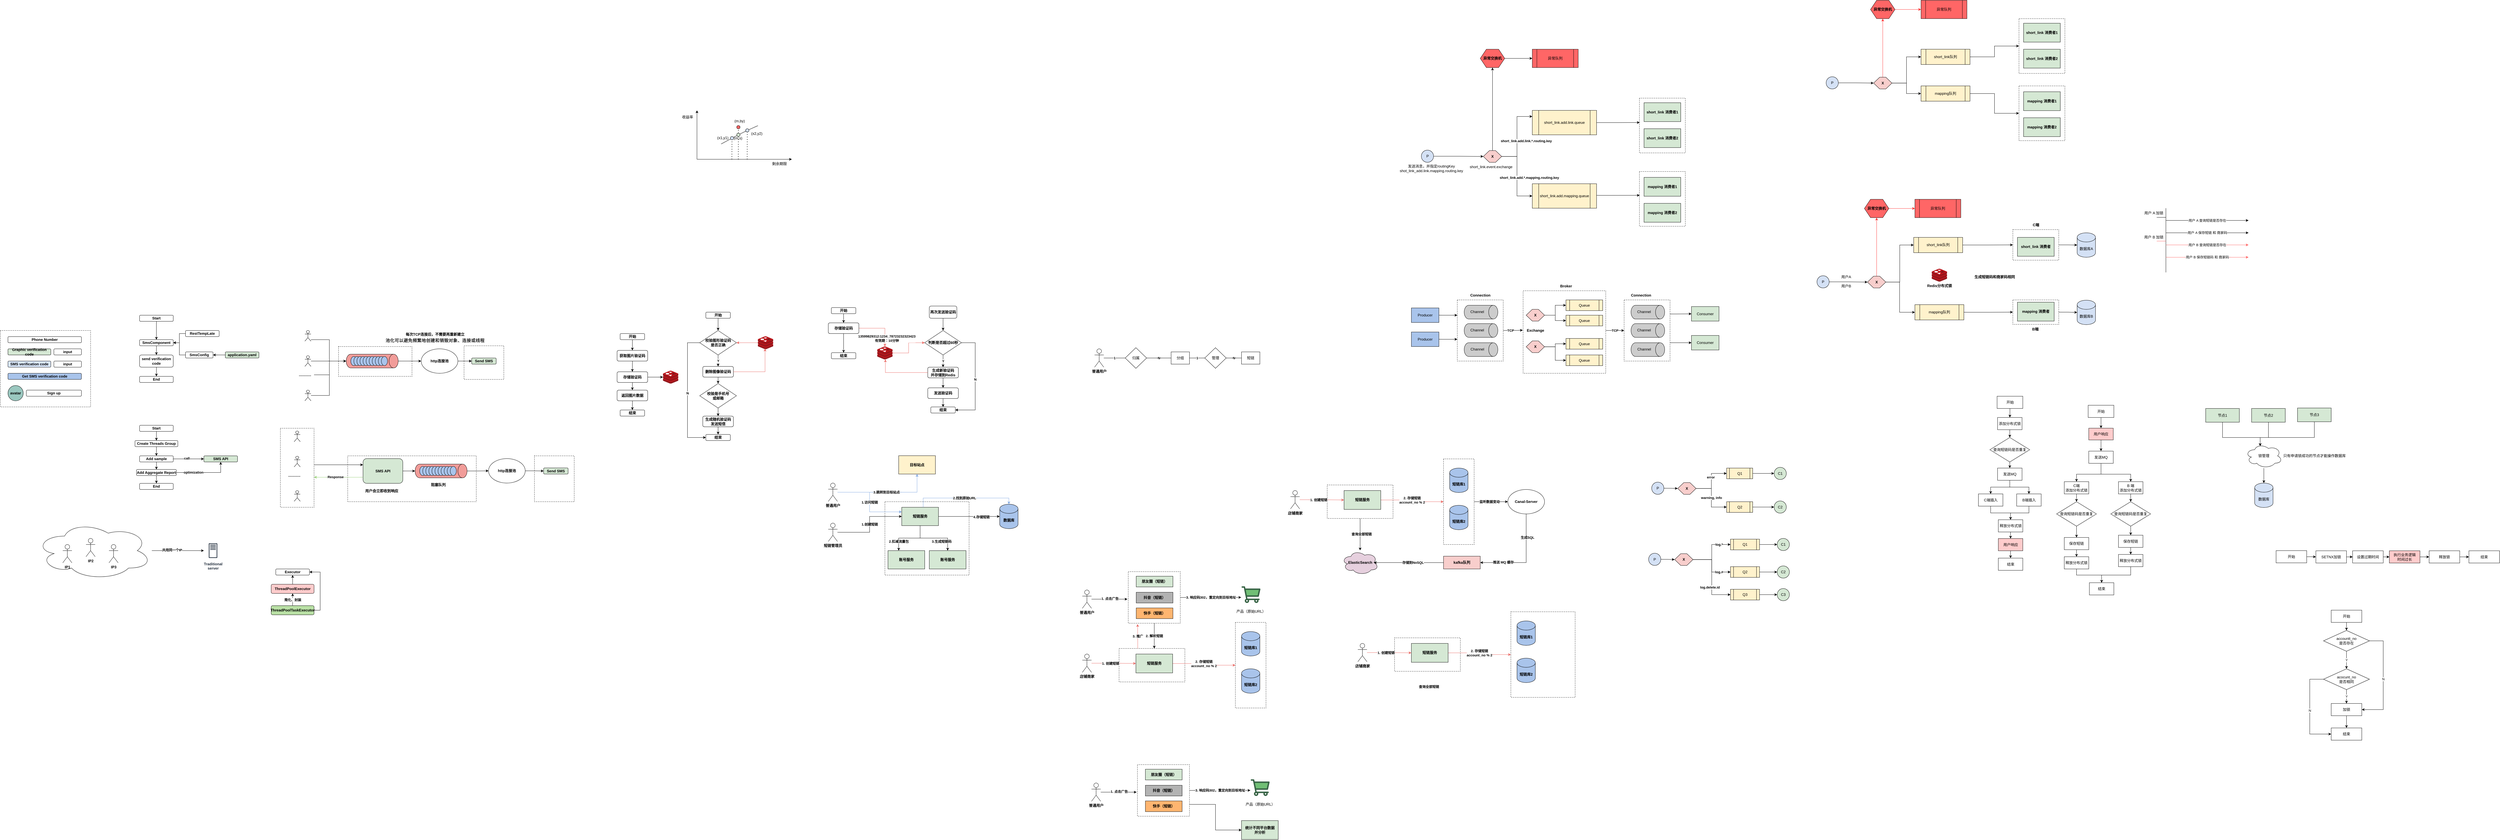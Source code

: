 <mxfile version="24.8.8">
  <diagram id="BT_9d3tybcS5t6vmlCDs" name="第 1 页">
    <mxGraphModel dx="1500" dy="1915" grid="1" gridSize="10" guides="1" tooltips="1" connect="1" arrows="1" fold="1" page="1" pageScale="1" pageWidth="827" pageHeight="1169" math="0" shadow="0">
      <root>
        <mxCell id="0" />
        <mxCell id="1" parent="0" />
        <mxCell id="AqnHFbRL65N22WnZ4822-52" value="" style="rounded=0;whiteSpace=wrap;html=1;fillColor=none;dashed=1;" parent="1" vertex="1">
          <mxGeometry x="5560" y="-640" width="150" height="179.12" as="geometry" />
        </mxCell>
        <mxCell id="AqnHFbRL65N22WnZ4822-51" value="" style="rounded=0;whiteSpace=wrap;html=1;fillColor=none;dashed=1;" parent="1" vertex="1">
          <mxGeometry x="5560" y="-400" width="150" height="179.12" as="geometry" />
        </mxCell>
        <mxCell id="Rwd-Yh-OvxQPfiBLRn_k-1" value="" style="rounded=0;whiteSpace=wrap;html=1;fillColor=none;dashed=1;fontStyle=1" parent="1" vertex="1">
          <mxGeometry x="3860" y="1160" width="215" height="109.5" as="geometry" />
        </mxCell>
        <mxCell id="i71nDBgFTF4gcoMyqBb0-5" value="" style="rounded=0;whiteSpace=wrap;html=1;fillColor=none;dashed=1;fontStyle=1" parent="1" vertex="1">
          <mxGeometry x="4240" y="1074.75" width="100" height="280" as="geometry" />
        </mxCell>
        <mxCell id="CYLU-5RYoMURPyQihZAW-10" value="" style="rounded=0;whiteSpace=wrap;html=1;fillColor=none;dashed=1;fontStyle=1" parent="1" vertex="1">
          <mxGeometry x="3095" y="680" width="275" height="240" as="geometry" />
        </mxCell>
        <mxCell id="xg06a3iDjOgLRZ0BCeSt-10" value="" style="rounded=0;whiteSpace=wrap;html=1;fillColor=none;dashed=1;fontStyle=1" parent="1" vertex="1">
          <mxGeometry x="1950" y="530" width="130" height="150" as="geometry" />
        </mxCell>
        <mxCell id="se93l_hdjBHq4H-M8QWh-1" value="" style="rounded=0;whiteSpace=wrap;html=1;fillColor=none;dashed=1;fontStyle=1" parent="1" vertex="1">
          <mxGeometry x="1340" y="530" width="420" height="150" as="geometry" />
        </mxCell>
        <mxCell id="vEdsJQJvJET6jsOQPGxz-9" value="" style="rounded=0;whiteSpace=wrap;html=1;fillColor=none;dashed=1;fontStyle=1" parent="1" vertex="1">
          <mxGeometry x="1310" y="172.5" width="240" height="97.5" as="geometry" />
        </mxCell>
        <mxCell id="UefwI9e2Om12DkF_jqyX-5" value="" style="rounded=0;whiteSpace=wrap;html=1;fillColor=none;dashed=1;fontStyle=1" parent="1" vertex="1">
          <mxGeometry x="205" y="120" width="295" height="250" as="geometry" />
        </mxCell>
        <mxCell id="UefwI9e2Om12DkF_jqyX-3" value="Phone Number" style="rounded=1;whiteSpace=wrap;html=1;fillColor=none;fontStyle=1" parent="1" vertex="1">
          <mxGeometry x="230" y="140" width="240" height="20" as="geometry" />
        </mxCell>
        <mxCell id="UefwI9e2Om12DkF_jqyX-4" value="SMS verification code" style="rounded=1;whiteSpace=wrap;html=1;fillColor=#dae8fc;strokeColor=#000000;fontStyle=1" parent="1" vertex="1">
          <mxGeometry x="230" y="220" width="140" height="20" as="geometry" />
        </mxCell>
        <mxCell id="UefwI9e2Om12DkF_jqyX-6" value="input" style="rounded=1;whiteSpace=wrap;html=1;fillColor=none;fontStyle=1" parent="1" vertex="1">
          <mxGeometry x="380" y="180" width="90" height="20" as="geometry" />
        </mxCell>
        <mxCell id="UefwI9e2Om12DkF_jqyX-8" value="Graphic verification code" style="rounded=1;whiteSpace=wrap;html=1;fillColor=#d5e8d4;strokeColor=#000000;fontStyle=1" parent="1" vertex="1">
          <mxGeometry x="230" y="180" width="140" height="20" as="geometry" />
        </mxCell>
        <mxCell id="UefwI9e2Om12DkF_jqyX-9" value="input" style="rounded=1;whiteSpace=wrap;html=1;fillColor=none;fontStyle=1" parent="1" vertex="1">
          <mxGeometry x="380" y="220" width="90" height="20" as="geometry" />
        </mxCell>
        <mxCell id="UefwI9e2Om12DkF_jqyX-10" value="Sign up" style="rounded=1;whiteSpace=wrap;html=1;fillColor=none;fontStyle=1" parent="1" vertex="1">
          <mxGeometry x="290" y="315" width="180" height="20" as="geometry" />
        </mxCell>
        <mxCell id="UefwI9e2Om12DkF_jqyX-12" value="Get SMS verification code" style="rounded=1;whiteSpace=wrap;html=1;fillColor=#A9C4EB;fontStyle=1" parent="1" vertex="1">
          <mxGeometry x="230" y="260" width="240" height="20" as="geometry" />
        </mxCell>
        <mxCell id="UefwI9e2Om12DkF_jqyX-13" value="avatar" style="ellipse;whiteSpace=wrap;html=1;aspect=fixed;fillColor=#9AC7BF;fontStyle=1" parent="1" vertex="1">
          <mxGeometry x="230" y="300" width="50" height="50" as="geometry" />
        </mxCell>
        <mxCell id="pRPVaADtkpWoiS7Lqduv-14" style="edgeStyle=orthogonalEdgeStyle;rounded=0;orthogonalLoop=1;jettySize=auto;html=1;entryX=1;entryY=0.5;entryDx=0;entryDy=0;fontStyle=1" parent="1" source="pRPVaADtkpWoiS7Lqduv-1" target="pRPVaADtkpWoiS7Lqduv-6" edge="1">
          <mxGeometry relative="1" as="geometry" />
        </mxCell>
        <mxCell id="pRPVaADtkpWoiS7Lqduv-1" value="application.yaml" style="rounded=1;whiteSpace=wrap;html=1;fillColor=#D5E8D4;fontStyle=1" parent="1" vertex="1">
          <mxGeometry x="940" y="190" width="110" height="20" as="geometry" />
        </mxCell>
        <mxCell id="pRPVaADtkpWoiS7Lqduv-12" style="edgeStyle=orthogonalEdgeStyle;rounded=0;orthogonalLoop=1;jettySize=auto;html=1;entryX=1;entryY=0.5;entryDx=0;entryDy=0;fontStyle=1" parent="1" source="pRPVaADtkpWoiS7Lqduv-3" target="pRPVaADtkpWoiS7Lqduv-7" edge="1">
          <mxGeometry relative="1" as="geometry" />
        </mxCell>
        <mxCell id="pRPVaADtkpWoiS7Lqduv-3" value="RestTempLate" style="rounded=1;whiteSpace=wrap;html=1;fillColor=none;fontStyle=1" parent="1" vertex="1">
          <mxGeometry x="810" y="120" width="110" height="20" as="geometry" />
        </mxCell>
        <mxCell id="pRPVaADtkpWoiS7Lqduv-13" style="edgeStyle=orthogonalEdgeStyle;rounded=0;orthogonalLoop=1;jettySize=auto;html=1;entryX=1;entryY=0.5;entryDx=0;entryDy=0;fontStyle=1" parent="1" source="pRPVaADtkpWoiS7Lqduv-6" target="pRPVaADtkpWoiS7Lqduv-7" edge="1">
          <mxGeometry relative="1" as="geometry" />
        </mxCell>
        <mxCell id="pRPVaADtkpWoiS7Lqduv-6" value="SmsConfig" style="rounded=1;whiteSpace=wrap;html=1;fillColor=none;fontStyle=1" parent="1" vertex="1">
          <mxGeometry x="810" y="190" width="90" height="20" as="geometry" />
        </mxCell>
        <mxCell id="pRPVaADtkpWoiS7Lqduv-16" style="edgeStyle=orthogonalEdgeStyle;rounded=0;orthogonalLoop=1;jettySize=auto;html=1;entryX=0.5;entryY=0;entryDx=0;entryDy=0;fontStyle=1" parent="1" source="pRPVaADtkpWoiS7Lqduv-7" target="pRPVaADtkpWoiS7Lqduv-15" edge="1">
          <mxGeometry relative="1" as="geometry" />
        </mxCell>
        <mxCell id="pRPVaADtkpWoiS7Lqduv-7" value="SmsComponent" style="rounded=1;whiteSpace=wrap;html=1;fillColor=none;fontStyle=1" parent="1" vertex="1">
          <mxGeometry x="660" y="150" width="110" height="20" as="geometry" />
        </mxCell>
        <mxCell id="pRPVaADtkpWoiS7Lqduv-10" style="edgeStyle=orthogonalEdgeStyle;rounded=0;orthogonalLoop=1;jettySize=auto;html=1;fontStyle=1" parent="1" source="pRPVaADtkpWoiS7Lqduv-8" target="pRPVaADtkpWoiS7Lqduv-7" edge="1">
          <mxGeometry relative="1" as="geometry" />
        </mxCell>
        <mxCell id="pRPVaADtkpWoiS7Lqduv-8" value="Start" style="rounded=1;whiteSpace=wrap;html=1;fillColor=none;fontStyle=1" parent="1" vertex="1">
          <mxGeometry x="660" y="70" width="110" height="20" as="geometry" />
        </mxCell>
        <mxCell id="pRPVaADtkpWoiS7Lqduv-21" style="edgeStyle=orthogonalEdgeStyle;rounded=0;orthogonalLoop=1;jettySize=auto;html=1;entryX=0.5;entryY=0;entryDx=0;entryDy=0;fontStyle=1" parent="1" source="pRPVaADtkpWoiS7Lqduv-15" target="pRPVaADtkpWoiS7Lqduv-20" edge="1">
          <mxGeometry relative="1" as="geometry" />
        </mxCell>
        <mxCell id="pRPVaADtkpWoiS7Lqduv-15" value="send verification code" style="rounded=1;whiteSpace=wrap;html=1;fillColor=none;fontStyle=1" parent="1" vertex="1">
          <mxGeometry x="660" y="200" width="110" height="40" as="geometry" />
        </mxCell>
        <mxCell id="pRPVaADtkpWoiS7Lqduv-20" value="End" style="rounded=1;whiteSpace=wrap;html=1;fillColor=none;fontStyle=1" parent="1" vertex="1">
          <mxGeometry x="660" y="270" width="110" height="20" as="geometry" />
        </mxCell>
        <mxCell id="1INNWkqEgoHzFdm2mWcg-7" style="edgeStyle=orthogonalEdgeStyle;rounded=0;orthogonalLoop=1;jettySize=auto;html=1;entryX=0.5;entryY=0;entryDx=0;entryDy=0;fontStyle=1" parent="1" source="1INNWkqEgoHzFdm2mWcg-8" target="1INNWkqEgoHzFdm2mWcg-12" edge="1">
          <mxGeometry relative="1" as="geometry" />
        </mxCell>
        <mxCell id="1INNWkqEgoHzFdm2mWcg-8" value="Create Threads Group" style="rounded=1;whiteSpace=wrap;html=1;fillColor=none;fontStyle=1" parent="1" vertex="1">
          <mxGeometry x="645" y="480" width="140" height="20" as="geometry" />
        </mxCell>
        <mxCell id="1INNWkqEgoHzFdm2mWcg-9" style="edgeStyle=orthogonalEdgeStyle;rounded=0;orthogonalLoop=1;jettySize=auto;html=1;fontStyle=1" parent="1" source="1INNWkqEgoHzFdm2mWcg-10" target="1INNWkqEgoHzFdm2mWcg-8" edge="1">
          <mxGeometry relative="1" as="geometry" />
        </mxCell>
        <mxCell id="1INNWkqEgoHzFdm2mWcg-10" value="Start" style="rounded=1;whiteSpace=wrap;html=1;fillColor=none;fontStyle=1" parent="1" vertex="1">
          <mxGeometry x="660" y="430" width="110" height="20" as="geometry" />
        </mxCell>
        <mxCell id="1INNWkqEgoHzFdm2mWcg-11" style="edgeStyle=orthogonalEdgeStyle;rounded=0;orthogonalLoop=1;jettySize=auto;html=1;entryX=0.5;entryY=0;entryDx=0;entryDy=0;fontStyle=1" parent="1" source="1INNWkqEgoHzFdm2mWcg-12" target="1INNWkqEgoHzFdm2mWcg-13" edge="1">
          <mxGeometry relative="1" as="geometry" />
        </mxCell>
        <mxCell id="1INNWkqEgoHzFdm2mWcg-19" style="edgeStyle=orthogonalEdgeStyle;rounded=0;orthogonalLoop=1;jettySize=auto;html=1;fontStyle=1" parent="1" source="1INNWkqEgoHzFdm2mWcg-12" target="1INNWkqEgoHzFdm2mWcg-17" edge="1">
          <mxGeometry relative="1" as="geometry" />
        </mxCell>
        <mxCell id="1INNWkqEgoHzFdm2mWcg-20" value="call" style="edgeLabel;html=1;align=center;verticalAlign=middle;resizable=0;points=[];fontStyle=1" parent="1INNWkqEgoHzFdm2mWcg-19" vertex="1" connectable="0">
          <mxGeometry x="-0.134" y="2" relative="1" as="geometry">
            <mxPoint as="offset" />
          </mxGeometry>
        </mxCell>
        <mxCell id="1INNWkqEgoHzFdm2mWcg-12" value="Add sample" style="rounded=1;whiteSpace=wrap;html=1;fillColor=none;fontStyle=1" parent="1" vertex="1">
          <mxGeometry x="660" y="530" width="110" height="20" as="geometry" />
        </mxCell>
        <mxCell id="1INNWkqEgoHzFdm2mWcg-16" style="edgeStyle=orthogonalEdgeStyle;rounded=0;orthogonalLoop=1;jettySize=auto;html=1;entryX=0.5;entryY=0;entryDx=0;entryDy=0;fontStyle=1" parent="1" source="1INNWkqEgoHzFdm2mWcg-13" target="1INNWkqEgoHzFdm2mWcg-15" edge="1">
          <mxGeometry relative="1" as="geometry" />
        </mxCell>
        <mxCell id="1INNWkqEgoHzFdm2mWcg-21" value="" style="edgeStyle=orthogonalEdgeStyle;rounded=0;orthogonalLoop=1;jettySize=auto;html=1;fontStyle=1" parent="1" source="1INNWkqEgoHzFdm2mWcg-13" target="1INNWkqEgoHzFdm2mWcg-17" edge="1">
          <mxGeometry relative="1" as="geometry" />
        </mxCell>
        <mxCell id="1INNWkqEgoHzFdm2mWcg-22" value="optimization" style="edgeLabel;html=1;align=center;verticalAlign=middle;resizable=0;points=[];fontStyle=1" parent="1INNWkqEgoHzFdm2mWcg-21" vertex="1" connectable="0">
          <mxGeometry x="-0.377" y="1" relative="1" as="geometry">
            <mxPoint as="offset" />
          </mxGeometry>
        </mxCell>
        <mxCell id="1INNWkqEgoHzFdm2mWcg-13" value="Add Aggregate Report" style="rounded=1;whiteSpace=wrap;html=1;fillColor=none;fontStyle=1" parent="1" vertex="1">
          <mxGeometry x="650" y="574.5" width="130" height="20" as="geometry" />
        </mxCell>
        <mxCell id="1INNWkqEgoHzFdm2mWcg-15" value="End" style="rounded=1;whiteSpace=wrap;html=1;fillColor=none;fontStyle=1" parent="1" vertex="1">
          <mxGeometry x="660" y="620" width="110" height="20" as="geometry" />
        </mxCell>
        <mxCell id="1INNWkqEgoHzFdm2mWcg-17" value="SMS API" style="rounded=1;whiteSpace=wrap;html=1;fillColor=#D5E8D4;fontStyle=1" parent="1" vertex="1">
          <mxGeometry x="870" y="530" width="110" height="20" as="geometry" />
        </mxCell>
        <mxCell id="4dT-DWwZLFFdWcqSDPXJ-8" style="edgeStyle=orthogonalEdgeStyle;rounded=0;orthogonalLoop=1;jettySize=auto;html=1;entryX=0;entryY=0.5;entryDx=0;entryDy=0;fontStyle=1" parent="1" source="vEdsJQJvJET6jsOQPGxz-10" target="4dT-DWwZLFFdWcqSDPXJ-7" edge="1">
          <mxGeometry relative="1" as="geometry" />
        </mxCell>
        <mxCell id="vEdsJQJvJET6jsOQPGxz-10" value="" style="shape=cylinder3;whiteSpace=wrap;html=1;boundedLbl=1;backgroundOutline=1;size=15;rotation=90;fillColor=#F19C99;fontStyle=1" parent="1" vertex="1">
          <mxGeometry x="1397.5" y="135" width="45" height="170" as="geometry" />
        </mxCell>
        <mxCell id="vEdsJQJvJET6jsOQPGxz-19" value="" style="ellipse;whiteSpace=wrap;html=1;fillColor=#A9C4EB;fontStyle=1" parent="1" vertex="1">
          <mxGeometry x="1350" y="205" width="20" height="30" as="geometry" />
        </mxCell>
        <mxCell id="vEdsJQJvJET6jsOQPGxz-20" value="" style="ellipse;whiteSpace=wrap;html=1;fillColor=#A9C4EB;fontStyle=1" parent="1" vertex="1">
          <mxGeometry x="1360" y="205" width="20" height="30" as="geometry" />
        </mxCell>
        <mxCell id="vEdsJQJvJET6jsOQPGxz-21" value="" style="ellipse;whiteSpace=wrap;html=1;fillColor=#A9C4EB;fontStyle=1" parent="1" vertex="1">
          <mxGeometry x="1370" y="205" width="20" height="30" as="geometry" />
        </mxCell>
        <mxCell id="vEdsJQJvJET6jsOQPGxz-22" value="" style="ellipse;whiteSpace=wrap;html=1;fillColor=#A9C4EB;fontStyle=1" parent="1" vertex="1">
          <mxGeometry x="1380" y="205" width="20" height="30" as="geometry" />
        </mxCell>
        <mxCell id="vEdsJQJvJET6jsOQPGxz-23" value="" style="ellipse;whiteSpace=wrap;html=1;fillColor=#A9C4EB;fontStyle=1" parent="1" vertex="1">
          <mxGeometry x="1390" y="205" width="20" height="30" as="geometry" />
        </mxCell>
        <mxCell id="vEdsJQJvJET6jsOQPGxz-26" value="" style="ellipse;whiteSpace=wrap;html=1;fillColor=#A9C4EB;fontStyle=1" parent="1" vertex="1">
          <mxGeometry x="1400" y="205" width="20" height="30" as="geometry" />
        </mxCell>
        <mxCell id="vEdsJQJvJET6jsOQPGxz-32" value="" style="ellipse;whiteSpace=wrap;html=1;fillColor=#A9C4EB;fontStyle=1" parent="1" vertex="1">
          <mxGeometry x="1410" y="205" width="20" height="30" as="geometry" />
        </mxCell>
        <mxCell id="vEdsJQJvJET6jsOQPGxz-41" value="" style="shape=umlActor;verticalLabelPosition=bottom;verticalAlign=top;html=1;outlineConnect=0;fontStyle=1" parent="1" vertex="1">
          <mxGeometry x="1200" y="202.5" width="20" height="35" as="geometry" />
        </mxCell>
        <mxCell id="vEdsJQJvJET6jsOQPGxz-42" value="" style="shape=umlActor;verticalLabelPosition=bottom;verticalAlign=top;html=1;outlineConnect=0;fontStyle=1" parent="1" vertex="1">
          <mxGeometry x="1200" y="315" width="20" height="35" as="geometry" />
        </mxCell>
        <mxCell id="vEdsJQJvJET6jsOQPGxz-45" value="&lt;span&gt;............&lt;/span&gt;" style="text;html=1;align=center;verticalAlign=middle;resizable=0;points=[];autosize=1;strokeColor=none;fillColor=none;fontStyle=1" parent="1" vertex="1">
          <mxGeometry x="1170" y="250" width="60" height="30" as="geometry" />
        </mxCell>
        <mxCell id="vEdsJQJvJET6jsOQPGxz-46" value="" style="shape=umlActor;verticalLabelPosition=bottom;verticalAlign=top;html=1;outlineConnect=0;fontStyle=1" parent="1" vertex="1">
          <mxGeometry x="1200" y="120" width="20" height="35" as="geometry" />
        </mxCell>
        <mxCell id="vEdsJQJvJET6jsOQPGxz-47" style="edgeStyle=orthogonalEdgeStyle;rounded=0;orthogonalLoop=1;jettySize=auto;html=1;entryX=0.5;entryY=1;entryDx=0;entryDy=0;entryPerimeter=0;fontStyle=1" parent="1" source="vEdsJQJvJET6jsOQPGxz-46" target="vEdsJQJvJET6jsOQPGxz-10" edge="1">
          <mxGeometry relative="1" as="geometry">
            <Array as="points">
              <mxPoint x="1280" y="150" />
              <mxPoint x="1280" y="220" />
            </Array>
          </mxGeometry>
        </mxCell>
        <mxCell id="vEdsJQJvJET6jsOQPGxz-48" style="edgeStyle=orthogonalEdgeStyle;rounded=0;orthogonalLoop=1;jettySize=auto;html=1;entryX=0.5;entryY=1;entryDx=0;entryDy=0;entryPerimeter=0;fontStyle=1" parent="1" source="vEdsJQJvJET6jsOQPGxz-41" target="vEdsJQJvJET6jsOQPGxz-10" edge="1">
          <mxGeometry relative="1" as="geometry" />
        </mxCell>
        <mxCell id="vEdsJQJvJET6jsOQPGxz-49" style="edgeStyle=orthogonalEdgeStyle;rounded=0;orthogonalLoop=1;jettySize=auto;html=1;entryX=0.5;entryY=1;entryDx=0;entryDy=0;entryPerimeter=0;fontStyle=1" parent="1" source="vEdsJQJvJET6jsOQPGxz-42" target="vEdsJQJvJET6jsOQPGxz-10" edge="1">
          <mxGeometry relative="1" as="geometry">
            <Array as="points">
              <mxPoint x="1280" y="333" />
              <mxPoint x="1280" y="220" />
            </Array>
          </mxGeometry>
        </mxCell>
        <mxCell id="vEdsJQJvJET6jsOQPGxz-52" value="" style="ellipse;whiteSpace=wrap;html=1;fillColor=#A9C4EB;fontStyle=1" parent="1" vertex="1">
          <mxGeometry x="1420" y="205" width="20" height="30" as="geometry" />
        </mxCell>
        <mxCell id="vEdsJQJvJET6jsOQPGxz-54" value="" style="ellipse;whiteSpace=wrap;html=1;fillColor=#A9C4EB;fontStyle=1" parent="1" vertex="1">
          <mxGeometry x="1430" y="205" width="20" height="30" as="geometry" />
        </mxCell>
        <mxCell id="vEdsJQJvJET6jsOQPGxz-55" value="" style="ellipse;whiteSpace=wrap;html=1;fillColor=#A9C4EB;fontStyle=1" parent="1" vertex="1">
          <mxGeometry x="1440" y="205" width="20" height="30" as="geometry" />
        </mxCell>
        <mxCell id="vEdsJQJvJET6jsOQPGxz-57" value="" style="ellipse;whiteSpace=wrap;html=1;fillColor=#A9C4EB;fontStyle=1" parent="1" vertex="1">
          <mxGeometry x="1450" y="205" width="20" height="30" as="geometry" />
        </mxCell>
        <mxCell id="vEdsJQJvJET6jsOQPGxz-58" style="edgeStyle=orthogonalEdgeStyle;rounded=0;orthogonalLoop=1;jettySize=auto;html=1;entryX=0.5;entryY=1;entryDx=0;entryDy=0;entryPerimeter=0;fontStyle=1" parent="1" source="vEdsJQJvJET6jsOQPGxz-45" target="vEdsJQJvJET6jsOQPGxz-10" edge="1">
          <mxGeometry relative="1" as="geometry">
            <Array as="points">
              <mxPoint x="1280" y="265" />
              <mxPoint x="1280" y="220" />
            </Array>
          </mxGeometry>
        </mxCell>
        <mxCell id="se93l_hdjBHq4H-M8QWh-3" value="Send SMS" style="rounded=1;whiteSpace=wrap;html=1;fillColor=#D5E8D4;fontStyle=1" parent="1" vertex="1">
          <mxGeometry x="1980" y="569.5" width="80" height="20" as="geometry" />
        </mxCell>
        <mxCell id="se93l_hdjBHq4H-M8QWh-29" value="SMS API" style="rounded=1;whiteSpace=wrap;html=1;fillColor=#D5E8D4;fontStyle=1" parent="1" vertex="1">
          <mxGeometry x="1390" y="539" width="130" height="81" as="geometry" />
        </mxCell>
        <mxCell id="se93l_hdjBHq4H-M8QWh-48" value="" style="group;fontStyle=1" parent="1" vertex="1" connectable="0">
          <mxGeometry x="1560" y="557" width="170" height="45" as="geometry" />
        </mxCell>
        <mxCell id="se93l_hdjBHq4H-M8QWh-31" value="" style="shape=cylinder3;whiteSpace=wrap;html=1;boundedLbl=1;backgroundOutline=1;size=15;rotation=90;fillColor=#F19C99;fontStyle=1" parent="se93l_hdjBHq4H-M8QWh-48" vertex="1">
          <mxGeometry x="62.5" y="-62.5" width="45" height="170" as="geometry" />
        </mxCell>
        <mxCell id="se93l_hdjBHq4H-M8QWh-32" value="" style="ellipse;whiteSpace=wrap;html=1;fillColor=#A9C4EB;fontStyle=1" parent="se93l_hdjBHq4H-M8QWh-48" vertex="1">
          <mxGeometry x="15" y="7.5" width="20" height="30" as="geometry" />
        </mxCell>
        <mxCell id="se93l_hdjBHq4H-M8QWh-33" value="" style="ellipse;whiteSpace=wrap;html=1;fillColor=#A9C4EB;fontStyle=1" parent="se93l_hdjBHq4H-M8QWh-48" vertex="1">
          <mxGeometry x="25" y="7.5" width="20" height="30" as="geometry" />
        </mxCell>
        <mxCell id="se93l_hdjBHq4H-M8QWh-34" value="" style="ellipse;whiteSpace=wrap;html=1;fillColor=#A9C4EB;fontStyle=1" parent="se93l_hdjBHq4H-M8QWh-48" vertex="1">
          <mxGeometry x="35" y="7.5" width="20" height="30" as="geometry" />
        </mxCell>
        <mxCell id="se93l_hdjBHq4H-M8QWh-35" value="" style="ellipse;whiteSpace=wrap;html=1;fillColor=#A9C4EB;fontStyle=1" parent="se93l_hdjBHq4H-M8QWh-48" vertex="1">
          <mxGeometry x="45" y="7.5" width="20" height="30" as="geometry" />
        </mxCell>
        <mxCell id="se93l_hdjBHq4H-M8QWh-36" value="" style="ellipse;whiteSpace=wrap;html=1;fillColor=#A9C4EB;fontStyle=1" parent="se93l_hdjBHq4H-M8QWh-48" vertex="1">
          <mxGeometry x="55" y="7.5" width="20" height="30" as="geometry" />
        </mxCell>
        <mxCell id="se93l_hdjBHq4H-M8QWh-37" value="" style="ellipse;whiteSpace=wrap;html=1;fillColor=#A9C4EB;fontStyle=1" parent="se93l_hdjBHq4H-M8QWh-48" vertex="1">
          <mxGeometry x="65" y="7.5" width="20" height="30" as="geometry" />
        </mxCell>
        <mxCell id="se93l_hdjBHq4H-M8QWh-38" value="" style="ellipse;whiteSpace=wrap;html=1;fillColor=#A9C4EB;fontStyle=1" parent="se93l_hdjBHq4H-M8QWh-48" vertex="1">
          <mxGeometry x="75" y="7.5" width="20" height="30" as="geometry" />
        </mxCell>
        <mxCell id="se93l_hdjBHq4H-M8QWh-39" value="" style="ellipse;whiteSpace=wrap;html=1;fillColor=#A9C4EB;fontStyle=1" parent="se93l_hdjBHq4H-M8QWh-48" vertex="1">
          <mxGeometry x="85" y="7.5" width="20" height="30" as="geometry" />
        </mxCell>
        <mxCell id="se93l_hdjBHq4H-M8QWh-40" value="" style="ellipse;whiteSpace=wrap;html=1;fillColor=#A9C4EB;fontStyle=1" parent="se93l_hdjBHq4H-M8QWh-48" vertex="1">
          <mxGeometry x="95" y="7.5" width="20" height="30" as="geometry" />
        </mxCell>
        <mxCell id="se93l_hdjBHq4H-M8QWh-41" value="" style="ellipse;whiteSpace=wrap;html=1;fillColor=#A9C4EB;fontStyle=1" parent="se93l_hdjBHq4H-M8QWh-48" vertex="1">
          <mxGeometry x="105" y="7.5" width="20" height="30" as="geometry" />
        </mxCell>
        <mxCell id="se93l_hdjBHq4H-M8QWh-42" value="" style="ellipse;whiteSpace=wrap;html=1;fillColor=#A9C4EB;fontStyle=1" parent="se93l_hdjBHq4H-M8QWh-48" vertex="1">
          <mxGeometry x="115" y="7.5" width="20" height="30" as="geometry" />
        </mxCell>
        <mxCell id="se93l_hdjBHq4H-M8QWh-54" value="" style="group;fontStyle=1" parent="1" vertex="1" connectable="0">
          <mxGeometry x="1120" y="439.75" width="110" height="258.5" as="geometry" />
        </mxCell>
        <mxCell id="se93l_hdjBHq4H-M8QWh-49" value="" style="shape=umlActor;verticalLabelPosition=bottom;verticalAlign=top;html=1;outlineConnect=0;fontStyle=1" parent="se93l_hdjBHq4H-M8QWh-54" vertex="1">
          <mxGeometry x="45" y="91.5" width="20" height="35" as="geometry" />
        </mxCell>
        <mxCell id="se93l_hdjBHq4H-M8QWh-50" value="" style="shape=umlActor;verticalLabelPosition=bottom;verticalAlign=top;html=1;outlineConnect=0;fontStyle=1" parent="se93l_hdjBHq4H-M8QWh-54" vertex="1">
          <mxGeometry x="45" y="204" width="20" height="35" as="geometry" />
        </mxCell>
        <mxCell id="se93l_hdjBHq4H-M8QWh-51" value="&lt;span&gt;............&lt;/span&gt;" style="text;html=1;align=center;verticalAlign=middle;resizable=0;points=[];autosize=1;strokeColor=none;fillColor=none;fontStyle=1" parent="se93l_hdjBHq4H-M8QWh-54" vertex="1">
          <mxGeometry x="15" y="139" width="60" height="30" as="geometry" />
        </mxCell>
        <mxCell id="se93l_hdjBHq4H-M8QWh-52" value="" style="shape=umlActor;verticalLabelPosition=bottom;verticalAlign=top;html=1;outlineConnect=0;fontStyle=1" parent="se93l_hdjBHq4H-M8QWh-54" vertex="1">
          <mxGeometry x="45" y="9" width="20" height="35" as="geometry" />
        </mxCell>
        <mxCell id="se93l_hdjBHq4H-M8QWh-53" value="" style="rounded=0;whiteSpace=wrap;html=1;fillColor=none;dashed=1;fontStyle=1" parent="se93l_hdjBHq4H-M8QWh-54" vertex="1">
          <mxGeometry width="110" height="258.5" as="geometry" />
        </mxCell>
        <mxCell id="se93l_hdjBHq4H-M8QWh-56" style="edgeStyle=orthogonalEdgeStyle;rounded=0;orthogonalLoop=1;jettySize=auto;html=1;entryX=0;entryY=0.25;entryDx=0;entryDy=0;fontStyle=1" parent="1" source="se93l_hdjBHq4H-M8QWh-53" target="se93l_hdjBHq4H-M8QWh-29" edge="1">
          <mxGeometry relative="1" as="geometry">
            <Array as="points">
              <mxPoint x="1310" y="560" />
            </Array>
          </mxGeometry>
        </mxCell>
        <mxCell id="se93l_hdjBHq4H-M8QWh-57" style="edgeStyle=orthogonalEdgeStyle;rounded=0;orthogonalLoop=1;jettySize=auto;html=1;strokeColor=#97D077;fontStyle=1" parent="1" source="se93l_hdjBHq4H-M8QWh-29" edge="1">
          <mxGeometry relative="1" as="geometry">
            <mxPoint x="1230" y="600" as="targetPoint" />
            <Array as="points">
              <mxPoint x="1230" y="600" />
            </Array>
          </mxGeometry>
        </mxCell>
        <mxCell id="se93l_hdjBHq4H-M8QWh-58" value="Response" style="edgeLabel;html=1;align=center;verticalAlign=middle;resizable=0;points=[];fontStyle=1" parent="se93l_hdjBHq4H-M8QWh-57" vertex="1" connectable="0">
          <mxGeometry x="0.134" y="-1" relative="1" as="geometry">
            <mxPoint as="offset" />
          </mxGeometry>
        </mxCell>
        <mxCell id="KKwOv5Il1TyTHY13jNfH-2" value="用户会立即收到响应" style="text;html=1;align=left;verticalAlign=middle;resizable=0;points=[];autosize=1;strokeColor=none;fillColor=none;fontStyle=1" parent="1" vertex="1">
          <mxGeometry x="1395" y="630" width="130" height="30" as="geometry" />
        </mxCell>
        <mxCell id="KKwOv5Il1TyTHY13jNfH-8" style="edgeStyle=orthogonalEdgeStyle;rounded=0;orthogonalLoop=1;jettySize=auto;html=1;entryX=0.5;entryY=1;entryDx=0;entryDy=0;entryPerimeter=0;fontStyle=1" parent="1" source="se93l_hdjBHq4H-M8QWh-29" target="se93l_hdjBHq4H-M8QWh-31" edge="1">
          <mxGeometry relative="1" as="geometry" />
        </mxCell>
        <mxCell id="KKwOv5Il1TyTHY13jNfH-11" value="阻塞队列" style="text;html=1;align=left;verticalAlign=middle;resizable=0;points=[];autosize=1;strokeColor=none;fillColor=none;fontStyle=1" parent="1" vertex="1">
          <mxGeometry x="1610" y="610" width="70" height="30" as="geometry" />
        </mxCell>
        <mxCell id="xg06a3iDjOgLRZ0BCeSt-1" value="&lt;div class=&quot;lake-content&quot;&gt;&lt;span class=&quot;ne-text&quot;&gt;Executor&lt;/span&gt;&lt;/div&gt;" style="rounded=1;whiteSpace=wrap;html=1;fillColor=none;fontStyle=1" parent="1" vertex="1">
          <mxGeometry x="1105" y="900" width="110" height="20" as="geometry" />
        </mxCell>
        <mxCell id="xg06a3iDjOgLRZ0BCeSt-7" value="" style="edgeStyle=orthogonalEdgeStyle;rounded=0;orthogonalLoop=1;jettySize=auto;html=1;fontStyle=1" parent="1" source="xg06a3iDjOgLRZ0BCeSt-2" target="xg06a3iDjOgLRZ0BCeSt-3" edge="1">
          <mxGeometry relative="1" as="geometry" />
        </mxCell>
        <mxCell id="xg06a3iDjOgLRZ0BCeSt-9" value="简化、封装" style="edgeLabel;html=1;align=center;verticalAlign=middle;resizable=0;points=[];fontStyle=1" parent="xg06a3iDjOgLRZ0BCeSt-7" vertex="1" connectable="0">
          <mxGeometry x="-0.017" relative="1" as="geometry">
            <mxPoint as="offset" />
          </mxGeometry>
        </mxCell>
        <mxCell id="xg06a3iDjOgLRZ0BCeSt-8" style="edgeStyle=orthogonalEdgeStyle;rounded=0;orthogonalLoop=1;jettySize=auto;html=1;entryX=1;entryY=0.5;entryDx=0;entryDy=0;fontStyle=1" parent="1" source="xg06a3iDjOgLRZ0BCeSt-2" target="xg06a3iDjOgLRZ0BCeSt-1" edge="1">
          <mxGeometry relative="1" as="geometry">
            <Array as="points">
              <mxPoint x="1250" y="1035" />
              <mxPoint x="1250" y="910" />
            </Array>
          </mxGeometry>
        </mxCell>
        <mxCell id="xg06a3iDjOgLRZ0BCeSt-2" value="&lt;div class=&quot;lake-content&quot;&gt;&lt;div class=&quot;lake-content&quot;&gt;&lt;div class=&quot;lake-content&quot;&gt;&lt;span class=&quot;ne-text&quot;&gt;ThreadPoolTaskExecutor&lt;/span&gt;&lt;/div&gt;&lt;/div&gt;&lt;/div&gt;" style="rounded=1;whiteSpace=wrap;html=1;fillColor=#B9E0A5;fontStyle=1" parent="1" vertex="1">
          <mxGeometry x="1090" y="1020" width="140" height="30" as="geometry" />
        </mxCell>
        <mxCell id="xg06a3iDjOgLRZ0BCeSt-5" value="" style="edgeStyle=orthogonalEdgeStyle;rounded=0;orthogonalLoop=1;jettySize=auto;html=1;fontStyle=1" parent="1" source="xg06a3iDjOgLRZ0BCeSt-3" target="xg06a3iDjOgLRZ0BCeSt-1" edge="1">
          <mxGeometry relative="1" as="geometry" />
        </mxCell>
        <mxCell id="xg06a3iDjOgLRZ0BCeSt-3" value="&lt;div class=&quot;lake-content&quot;&gt;&lt;div class=&quot;lake-content&quot;&gt;&lt;span class=&quot;ne-text&quot;&gt;ThreadPoolExecutor&lt;/span&gt;&lt;/div&gt;&lt;/div&gt;" style="rounded=1;whiteSpace=wrap;html=1;fillColor=#FFCCCC;fontStyle=1" parent="1" vertex="1">
          <mxGeometry x="1090" y="950" width="140" height="30" as="geometry" />
        </mxCell>
        <mxCell id="4dT-DWwZLFFdWcqSDPXJ-1" value="" style="rounded=0;whiteSpace=wrap;html=1;fillColor=none;dashed=1;fontStyle=1" parent="1" vertex="1">
          <mxGeometry x="1720" y="170" width="130" height="110" as="geometry" />
        </mxCell>
        <mxCell id="4dT-DWwZLFFdWcqSDPXJ-2" value="Send SMS" style="rounded=1;whiteSpace=wrap;html=1;fillColor=#D5E8D4;fontStyle=1" parent="1" vertex="1">
          <mxGeometry x="1745" y="210" width="80" height="20" as="geometry" />
        </mxCell>
        <mxCell id="4dT-DWwZLFFdWcqSDPXJ-9" style="edgeStyle=orthogonalEdgeStyle;rounded=0;orthogonalLoop=1;jettySize=auto;html=1;entryX=0;entryY=0.5;entryDx=0;entryDy=0;fontStyle=1" parent="1" source="4dT-DWwZLFFdWcqSDPXJ-7" target="4dT-DWwZLFFdWcqSDPXJ-2" edge="1">
          <mxGeometry relative="1" as="geometry" />
        </mxCell>
        <mxCell id="4dT-DWwZLFFdWcqSDPXJ-7" value="http连接池" style="ellipse;whiteSpace=wrap;html=1;fillColor=none;fontStyle=1" parent="1" vertex="1">
          <mxGeometry x="1580" y="180" width="120" height="80" as="geometry" />
        </mxCell>
        <mxCell id="4dT-DWwZLFFdWcqSDPXJ-12" value="每次TCP连接后，不需要再重新建立&lt;div&gt;&lt;span style=&quot;font-size: 14px; color: rgb(38, 38, 38); line-height: 1.74; letter-spacing: 0.05em; outline-style: none; overflow-wrap: break-word;&quot;&gt;池化可以避免频繁地创建和销毁对象、连接或线程&lt;/span&gt;&lt;br&gt;&lt;/div&gt;" style="text;html=1;align=center;verticalAlign=middle;resizable=0;points=[];autosize=1;strokeColor=none;fillColor=none;fontStyle=1" parent="1" vertex="1">
          <mxGeometry x="1450" y="120" width="350" height="50" as="geometry" />
        </mxCell>
        <mxCell id="4dT-DWwZLFFdWcqSDPXJ-15" style="edgeStyle=orthogonalEdgeStyle;rounded=0;orthogonalLoop=1;jettySize=auto;html=1;entryX=0;entryY=0.5;entryDx=0;entryDy=0;fontStyle=1" parent="1" source="4dT-DWwZLFFdWcqSDPXJ-13" target="se93l_hdjBHq4H-M8QWh-3" edge="1">
          <mxGeometry relative="1" as="geometry" />
        </mxCell>
        <mxCell id="4dT-DWwZLFFdWcqSDPXJ-13" value="http连接池" style="ellipse;whiteSpace=wrap;html=1;fillColor=none;fontStyle=1" parent="1" vertex="1">
          <mxGeometry x="1800" y="539" width="120" height="80" as="geometry" />
        </mxCell>
        <mxCell id="4dT-DWwZLFFdWcqSDPXJ-14" style="edgeStyle=orthogonalEdgeStyle;rounded=0;orthogonalLoop=1;jettySize=auto;html=1;fontStyle=1" parent="1" source="se93l_hdjBHq4H-M8QWh-31" target="4dT-DWwZLFFdWcqSDPXJ-13" edge="1">
          <mxGeometry relative="1" as="geometry" />
        </mxCell>
        <mxCell id="K-JyI_M0FiB9nO0yxgkt-4" style="edgeStyle=orthogonalEdgeStyle;rounded=0;orthogonalLoop=1;jettySize=auto;html=1;fontStyle=1" parent="1" source="K-JyI_M0FiB9nO0yxgkt-1" target="K-JyI_M0FiB9nO0yxgkt-3" edge="1">
          <mxGeometry relative="1" as="geometry" />
        </mxCell>
        <mxCell id="K-JyI_M0FiB9nO0yxgkt-7" value="共用同一个IP" style="edgeLabel;html=1;align=center;verticalAlign=middle;resizable=0;points=[];fontStyle=1" parent="K-JyI_M0FiB9nO0yxgkt-4" vertex="1" connectable="0">
          <mxGeometry x="-0.222" y="2" relative="1" as="geometry">
            <mxPoint as="offset" />
          </mxGeometry>
        </mxCell>
        <mxCell id="K-JyI_M0FiB9nO0yxgkt-1" value="" style="ellipse;shape=cloud;whiteSpace=wrap;html=1;fillColor=none;fontStyle=1" parent="1" vertex="1">
          <mxGeometry x="320" y="745" width="380" height="190" as="geometry" />
        </mxCell>
        <mxCell id="K-JyI_M0FiB9nO0yxgkt-2" value="IP3" style="shape=umlActor;verticalLabelPosition=bottom;verticalAlign=top;html=1;outlineConnect=0;fontStyle=1" parent="1" vertex="1">
          <mxGeometry x="560" y="820" width="30" height="60" as="geometry" />
        </mxCell>
        <mxCell id="K-JyI_M0FiB9nO0yxgkt-3" value="Traditional&#xa;server" style="sketch=0;outlineConnect=0;fontColor=#232F3E;gradientColor=none;strokeColor=#232F3E;fillColor=#ffffff;dashed=0;verticalLabelPosition=bottom;verticalAlign=top;align=center;html=1;fontSize=12;fontStyle=1;aspect=fixed;shape=mxgraph.aws4.resourceIcon;resIcon=mxgraph.aws4.traditional_server;" parent="1" vertex="1">
          <mxGeometry x="870" y="810" width="60" height="60" as="geometry" />
        </mxCell>
        <mxCell id="K-JyI_M0FiB9nO0yxgkt-5" value="IP1" style="shape=umlActor;verticalLabelPosition=bottom;verticalAlign=top;html=1;outlineConnect=0;fontStyle=1" parent="1" vertex="1">
          <mxGeometry x="409" y="820" width="30" height="60" as="geometry" />
        </mxCell>
        <mxCell id="K-JyI_M0FiB9nO0yxgkt-6" value="IP2" style="shape=umlActor;verticalLabelPosition=bottom;verticalAlign=top;html=1;outlineConnect=0;fontStyle=1" parent="1" vertex="1">
          <mxGeometry x="485" y="800" width="30" height="60" as="geometry" />
        </mxCell>
        <mxCell id="K-JyI_M0FiB9nO0yxgkt-58" value="" style="edgeStyle=orthogonalEdgeStyle;rounded=0;orthogonalLoop=1;jettySize=auto;html=1;fontStyle=1" parent="1" source="K-JyI_M0FiB9nO0yxgkt-54" target="K-JyI_M0FiB9nO0yxgkt-57" edge="1">
          <mxGeometry relative="1" as="geometry" />
        </mxCell>
        <mxCell id="K-JyI_M0FiB9nO0yxgkt-54" value="获取图片验证码" style="rounded=1;whiteSpace=wrap;html=1;fillColor=none;fontStyle=1" parent="1" vertex="1">
          <mxGeometry x="2220" y="185" width="100" height="35" as="geometry" />
        </mxCell>
        <mxCell id="K-JyI_M0FiB9nO0yxgkt-56" value="" style="edgeStyle=orthogonalEdgeStyle;rounded=0;orthogonalLoop=1;jettySize=auto;html=1;fontStyle=1" parent="1" source="K-JyI_M0FiB9nO0yxgkt-55" target="K-JyI_M0FiB9nO0yxgkt-54" edge="1">
          <mxGeometry relative="1" as="geometry" />
        </mxCell>
        <mxCell id="K-JyI_M0FiB9nO0yxgkt-55" value="开始" style="rounded=1;whiteSpace=wrap;html=1;fillColor=none;fontStyle=1" parent="1" vertex="1">
          <mxGeometry x="2230" y="130" width="80" height="20" as="geometry" />
        </mxCell>
        <mxCell id="K-JyI_M0FiB9nO0yxgkt-60" style="edgeStyle=orthogonalEdgeStyle;rounded=0;orthogonalLoop=1;jettySize=auto;html=1;fontStyle=1" parent="1" source="K-JyI_M0FiB9nO0yxgkt-57" target="K-JyI_M0FiB9nO0yxgkt-59" edge="1">
          <mxGeometry relative="1" as="geometry" />
        </mxCell>
        <mxCell id="K-JyI_M0FiB9nO0yxgkt-63" value="" style="edgeStyle=orthogonalEdgeStyle;rounded=0;orthogonalLoop=1;jettySize=auto;html=1;fontStyle=1" parent="1" source="K-JyI_M0FiB9nO0yxgkt-57" target="K-JyI_M0FiB9nO0yxgkt-61" edge="1">
          <mxGeometry relative="1" as="geometry" />
        </mxCell>
        <mxCell id="K-JyI_M0FiB9nO0yxgkt-57" value="存储验证码" style="rounded=1;whiteSpace=wrap;html=1;fillColor=none;fontStyle=1" parent="1" vertex="1">
          <mxGeometry x="2220" y="255" width="100" height="35" as="geometry" />
        </mxCell>
        <mxCell id="K-JyI_M0FiB9nO0yxgkt-59" value="" style="image;sketch=0;aspect=fixed;html=1;points=[];align=center;fontSize=12;image=img/lib/mscae/Cache_Redis_Product.svg;fontStyle=1" parent="1" vertex="1">
          <mxGeometry x="2370" y="251.5" width="50" height="42" as="geometry" />
        </mxCell>
        <mxCell id="K-JyI_M0FiB9nO0yxgkt-65" value="" style="edgeStyle=orthogonalEdgeStyle;rounded=0;orthogonalLoop=1;jettySize=auto;html=1;fontStyle=1" parent="1" source="K-JyI_M0FiB9nO0yxgkt-61" target="K-JyI_M0FiB9nO0yxgkt-64" edge="1">
          <mxGeometry relative="1" as="geometry" />
        </mxCell>
        <mxCell id="K-JyI_M0FiB9nO0yxgkt-61" value="返回图片数据" style="rounded=1;whiteSpace=wrap;html=1;fillColor=none;fontStyle=1" parent="1" vertex="1">
          <mxGeometry x="2220" y="315" width="100" height="35" as="geometry" />
        </mxCell>
        <mxCell id="K-JyI_M0FiB9nO0yxgkt-64" value="结束" style="rounded=1;whiteSpace=wrap;html=1;fillColor=none;fontStyle=1" parent="1" vertex="1">
          <mxGeometry x="2230" y="380" width="80" height="20" as="geometry" />
        </mxCell>
        <mxCell id="K-JyI_M0FiB9nO0yxgkt-78" value="" style="edgeStyle=orthogonalEdgeStyle;rounded=0;orthogonalLoop=1;jettySize=auto;html=1;fontStyle=1" parent="1" source="K-JyI_M0FiB9nO0yxgkt-69" target="K-JyI_M0FiB9nO0yxgkt-77" edge="1">
          <mxGeometry relative="1" as="geometry" />
        </mxCell>
        <mxCell id="K-JyI_M0FiB9nO0yxgkt-69" value="开始" style="rounded=1;whiteSpace=wrap;html=1;fillColor=none;fontStyle=1" parent="1" vertex="1">
          <mxGeometry x="2510" y="60" width="80" height="20" as="geometry" />
        </mxCell>
        <mxCell id="K-JyI_M0FiB9nO0yxgkt-80" value="" style="edgeStyle=orthogonalEdgeStyle;rounded=0;orthogonalLoop=1;jettySize=auto;html=1;strokeColor=#EA6B66;fontStyle=1" parent="1" source="K-JyI_M0FiB9nO0yxgkt-73" target="K-JyI_M0FiB9nO0yxgkt-77" edge="1">
          <mxGeometry relative="1" as="geometry" />
        </mxCell>
        <mxCell id="K-JyI_M0FiB9nO0yxgkt-73" value="" style="image;sketch=0;aspect=fixed;html=1;points=[];align=center;fontSize=12;image=img/lib/mscae/Cache_Redis_Product.svg;fontStyle=1" parent="1" vertex="1">
          <mxGeometry x="2680" y="139" width="50" height="42" as="geometry" />
        </mxCell>
        <mxCell id="K-JyI_M0FiB9nO0yxgkt-76" value="结束" style="rounded=1;whiteSpace=wrap;html=1;fillColor=none;fontStyle=1" parent="1" vertex="1">
          <mxGeometry x="2510" y="460" width="80" height="20" as="geometry" />
        </mxCell>
        <mxCell id="K-JyI_M0FiB9nO0yxgkt-96" value="Y" style="edgeStyle=orthogonalEdgeStyle;rounded=0;orthogonalLoop=1;jettySize=auto;html=1;fontStyle=1" parent="1" source="K-JyI_M0FiB9nO0yxgkt-77" target="K-JyI_M0FiB9nO0yxgkt-90" edge="1">
          <mxGeometry relative="1" as="geometry" />
        </mxCell>
        <mxCell id="K-JyI_M0FiB9nO0yxgkt-102" value="N" style="edgeStyle=orthogonalEdgeStyle;rounded=0;orthogonalLoop=1;jettySize=auto;html=1;entryX=0;entryY=0.5;entryDx=0;entryDy=0;fontStyle=1" parent="1" source="K-JyI_M0FiB9nO0yxgkt-77" target="K-JyI_M0FiB9nO0yxgkt-76" edge="1">
          <mxGeometry relative="1" as="geometry">
            <Array as="points">
              <mxPoint x="2450" y="160" />
              <mxPoint x="2450" y="470" />
            </Array>
          </mxGeometry>
        </mxCell>
        <mxCell id="K-JyI_M0FiB9nO0yxgkt-77" value="校验图形验证码&lt;br&gt;是否正确" style="rhombus;whiteSpace=wrap;html=1;fillColor=none;fontStyle=1" parent="1" vertex="1">
          <mxGeometry x="2490" y="120" width="120" height="80" as="geometry" />
        </mxCell>
        <mxCell id="K-JyI_M0FiB9nO0yxgkt-97" value="" style="edgeStyle=orthogonalEdgeStyle;rounded=0;orthogonalLoop=1;jettySize=auto;html=1;fontStyle=1" parent="1" source="K-JyI_M0FiB9nO0yxgkt-90" target="K-JyI_M0FiB9nO0yxgkt-95" edge="1">
          <mxGeometry relative="1" as="geometry" />
        </mxCell>
        <mxCell id="K-JyI_M0FiB9nO0yxgkt-90" value="删除图像验证码" style="rounded=1;whiteSpace=wrap;html=1;fillColor=none;fontStyle=1" parent="1" vertex="1">
          <mxGeometry x="2500" y="237.5" width="100" height="35" as="geometry" />
        </mxCell>
        <mxCell id="K-JyI_M0FiB9nO0yxgkt-93" style="edgeStyle=orthogonalEdgeStyle;rounded=0;orthogonalLoop=1;jettySize=auto;html=1;entryX=0.468;entryY=0.959;entryDx=0;entryDy=0;entryPerimeter=0;strokeColor=#EA6B66;fontStyle=1" parent="1" source="K-JyI_M0FiB9nO0yxgkt-90" target="K-JyI_M0FiB9nO0yxgkt-73" edge="1">
          <mxGeometry relative="1" as="geometry" />
        </mxCell>
        <mxCell id="K-JyI_M0FiB9nO0yxgkt-99" value="" style="edgeStyle=orthogonalEdgeStyle;rounded=0;orthogonalLoop=1;jettySize=auto;html=1;fontStyle=1" parent="1" source="K-JyI_M0FiB9nO0yxgkt-94" target="K-JyI_M0FiB9nO0yxgkt-76" edge="1">
          <mxGeometry relative="1" as="geometry" />
        </mxCell>
        <mxCell id="K-JyI_M0FiB9nO0yxgkt-94" value="生成随机验证码&lt;br&gt;发送短信" style="rounded=1;whiteSpace=wrap;html=1;fillColor=none;fontStyle=1" parent="1" vertex="1">
          <mxGeometry x="2500" y="400" width="100" height="35" as="geometry" />
        </mxCell>
        <mxCell id="K-JyI_M0FiB9nO0yxgkt-98" value="" style="edgeStyle=orthogonalEdgeStyle;rounded=0;orthogonalLoop=1;jettySize=auto;html=1;fontStyle=1" parent="1" source="K-JyI_M0FiB9nO0yxgkt-95" target="K-JyI_M0FiB9nO0yxgkt-94" edge="1">
          <mxGeometry relative="1" as="geometry" />
        </mxCell>
        <mxCell id="K-JyI_M0FiB9nO0yxgkt-95" value="校验是手机号&lt;br&gt;或邮箱" style="rhombus;whiteSpace=wrap;html=1;fillColor=none;fontStyle=1" parent="1" vertex="1">
          <mxGeometry x="2490" y="293.5" width="120" height="80" as="geometry" />
        </mxCell>
        <mxCell id="K-JyI_M0FiB9nO0yxgkt-118" value="" style="edgeStyle=orthogonalEdgeStyle;rounded=0;orthogonalLoop=1;jettySize=auto;html=1;fontStyle=1" parent="1" source="K-JyI_M0FiB9nO0yxgkt-104" target="K-JyI_M0FiB9nO0yxgkt-112" edge="1">
          <mxGeometry relative="1" as="geometry" />
        </mxCell>
        <mxCell id="K-JyI_M0FiB9nO0yxgkt-104" value="开始" style="rounded=1;whiteSpace=wrap;html=1;fillColor=none;fontStyle=1" parent="1" vertex="1">
          <mxGeometry x="2920" y="45" width="80" height="20" as="geometry" />
        </mxCell>
        <mxCell id="K-JyI_M0FiB9nO0yxgkt-125" style="edgeStyle=orthogonalEdgeStyle;rounded=0;orthogonalLoop=1;jettySize=auto;html=1;entryX=0;entryY=0.5;entryDx=0;entryDy=0;strokeColor=#EA6B66;fontStyle=1" parent="1" source="K-JyI_M0FiB9nO0yxgkt-106" target="K-JyI_M0FiB9nO0yxgkt-123" edge="1">
          <mxGeometry relative="1" as="geometry" />
        </mxCell>
        <mxCell id="K-JyI_M0FiB9nO0yxgkt-106" value="" style="image;sketch=0;aspect=fixed;html=1;points=[];align=center;fontSize=12;image=img/lib/mscae/Cache_Redis_Product.svg;fontStyle=1" parent="1" vertex="1">
          <mxGeometry x="3070" y="172.5" width="50" height="42" as="geometry" />
        </mxCell>
        <mxCell id="K-JyI_M0FiB9nO0yxgkt-107" value="结束" style="rounded=1;whiteSpace=wrap;html=1;fillColor=none;fontStyle=1" parent="1" vertex="1">
          <mxGeometry x="2920" y="192.5" width="80" height="20" as="geometry" />
        </mxCell>
        <mxCell id="K-JyI_M0FiB9nO0yxgkt-119" style="edgeStyle=orthogonalEdgeStyle;rounded=0;orthogonalLoop=1;jettySize=auto;html=1;strokeColor=#EA6B66;fontStyle=1" parent="1" source="K-JyI_M0FiB9nO0yxgkt-112" target="K-JyI_M0FiB9nO0yxgkt-106" edge="1">
          <mxGeometry relative="1" as="geometry" />
        </mxCell>
        <mxCell id="K-JyI_M0FiB9nO0yxgkt-120" value="13599829312:1234_78723232323423&lt;br&gt;有效期：10分钟" style="edgeLabel;html=1;align=center;verticalAlign=middle;resizable=0;points=[];fontStyle=1" parent="K-JyI_M0FiB9nO0yxgkt-119" vertex="1" connectable="0">
          <mxGeometry x="-0.471" y="1" relative="1" as="geometry">
            <mxPoint x="52" y="34" as="offset" />
          </mxGeometry>
        </mxCell>
        <mxCell id="K-JyI_M0FiB9nO0yxgkt-121" style="edgeStyle=orthogonalEdgeStyle;rounded=0;orthogonalLoop=1;jettySize=auto;html=1;entryX=0.5;entryY=0;entryDx=0;entryDy=0;fontStyle=1" parent="1" source="K-JyI_M0FiB9nO0yxgkt-112" target="K-JyI_M0FiB9nO0yxgkt-107" edge="1">
          <mxGeometry relative="1" as="geometry" />
        </mxCell>
        <mxCell id="K-JyI_M0FiB9nO0yxgkt-112" value="存储验证码" style="rounded=1;whiteSpace=wrap;html=1;fillColor=none;fontStyle=1" parent="1" vertex="1">
          <mxGeometry x="2910" y="95" width="100" height="35" as="geometry" />
        </mxCell>
        <mxCell id="K-JyI_M0FiB9nO0yxgkt-124" value="" style="edgeStyle=orthogonalEdgeStyle;rounded=0;orthogonalLoop=1;jettySize=auto;html=1;fontStyle=1" parent="1" source="K-JyI_M0FiB9nO0yxgkt-122" target="K-JyI_M0FiB9nO0yxgkt-123" edge="1">
          <mxGeometry relative="1" as="geometry" />
        </mxCell>
        <mxCell id="K-JyI_M0FiB9nO0yxgkt-122" value="再次发送验证码" style="rounded=1;whiteSpace=wrap;html=1;fillColor=none;fontStyle=1" parent="1" vertex="1">
          <mxGeometry x="3240" y="40" width="90" height="40" as="geometry" />
        </mxCell>
        <mxCell id="K-JyI_M0FiB9nO0yxgkt-130" value="Y" style="edgeStyle=orthogonalEdgeStyle;rounded=0;orthogonalLoop=1;jettySize=auto;html=1;fontStyle=1" parent="1" source="K-JyI_M0FiB9nO0yxgkt-123" target="K-JyI_M0FiB9nO0yxgkt-129" edge="1">
          <mxGeometry relative="1" as="geometry" />
        </mxCell>
        <mxCell id="K-JyI_M0FiB9nO0yxgkt-137" value="N" style="edgeStyle=orthogonalEdgeStyle;rounded=0;orthogonalLoop=1;jettySize=auto;html=1;entryX=1;entryY=0.5;entryDx=0;entryDy=0;fontStyle=1" parent="1" source="K-JyI_M0FiB9nO0yxgkt-123" target="K-JyI_M0FiB9nO0yxgkt-126" edge="1">
          <mxGeometry relative="1" as="geometry">
            <Array as="points">
              <mxPoint x="3390" y="160" />
              <mxPoint x="3390" y="380" />
            </Array>
          </mxGeometry>
        </mxCell>
        <mxCell id="K-JyI_M0FiB9nO0yxgkt-123" value="判断是否超过60秒" style="rhombus;whiteSpace=wrap;html=1;fillColor=none;fontStyle=1" parent="1" vertex="1">
          <mxGeometry x="3225" y="120" width="120" height="80" as="geometry" />
        </mxCell>
        <mxCell id="K-JyI_M0FiB9nO0yxgkt-126" value="结束" style="rounded=1;whiteSpace=wrap;html=1;fillColor=none;fontStyle=1" parent="1" vertex="1">
          <mxGeometry x="3245" y="370" width="80" height="20" as="geometry" />
        </mxCell>
        <mxCell id="K-JyI_M0FiB9nO0yxgkt-135" value="" style="edgeStyle=orthogonalEdgeStyle;rounded=0;orthogonalLoop=1;jettySize=auto;html=1;fontStyle=1" parent="1" source="K-JyI_M0FiB9nO0yxgkt-129" target="K-JyI_M0FiB9nO0yxgkt-134" edge="1">
          <mxGeometry relative="1" as="geometry" />
        </mxCell>
        <mxCell id="K-JyI_M0FiB9nO0yxgkt-129" value="生成新验证码&lt;br&gt;并存储到Redis" style="rounded=1;whiteSpace=wrap;html=1;fillColor=none;fontStyle=1" parent="1" vertex="1">
          <mxGeometry x="3235" y="240" width="100" height="35" as="geometry" />
        </mxCell>
        <mxCell id="K-JyI_M0FiB9nO0yxgkt-133" style="edgeStyle=orthogonalEdgeStyle;rounded=0;orthogonalLoop=1;jettySize=auto;html=1;entryX=0.53;entryY=0.999;entryDx=0;entryDy=0;entryPerimeter=0;strokeColor=#EA6B66;fontStyle=1" parent="1" source="K-JyI_M0FiB9nO0yxgkt-129" target="K-JyI_M0FiB9nO0yxgkt-106" edge="1">
          <mxGeometry relative="1" as="geometry" />
        </mxCell>
        <mxCell id="K-JyI_M0FiB9nO0yxgkt-136" value="" style="edgeStyle=orthogonalEdgeStyle;rounded=0;orthogonalLoop=1;jettySize=auto;html=1;fontStyle=1" parent="1" source="K-JyI_M0FiB9nO0yxgkt-134" target="K-JyI_M0FiB9nO0yxgkt-126" edge="1">
          <mxGeometry relative="1" as="geometry" />
        </mxCell>
        <mxCell id="K-JyI_M0FiB9nO0yxgkt-134" value="发送验证码" style="rounded=1;whiteSpace=wrap;html=1;fillColor=none;fontStyle=1" parent="1" vertex="1">
          <mxGeometry x="3235" y="307.5" width="100" height="35" as="geometry" />
        </mxCell>
        <mxCell id="CYLU-5RYoMURPyQihZAW-15" value="&lt;b&gt;1.访问短链&lt;/b&gt;" style="edgeStyle=orthogonalEdgeStyle;rounded=0;orthogonalLoop=1;jettySize=auto;html=1;entryX=0;entryY=0.25;entryDx=0;entryDy=0;strokeColor=#7EA6E0;" parent="1" source="CYLU-5RYoMURPyQihZAW-1" target="CYLU-5RYoMURPyQihZAW-2" edge="1">
          <mxGeometry x="0.002" relative="1" as="geometry">
            <mxPoint as="offset" />
          </mxGeometry>
        </mxCell>
        <mxCell id="CYLU-5RYoMURPyQihZAW-18" value="3.跳转到目标站点" style="edgeStyle=orthogonalEdgeStyle;rounded=0;orthogonalLoop=1;jettySize=auto;html=1;entryX=0.5;entryY=1;entryDx=0;entryDy=0;strokeColor=#7EA6E0;fontStyle=1" parent="1" source="CYLU-5RYoMURPyQihZAW-1" target="CYLU-5RYoMURPyQihZAW-17" edge="1">
          <mxGeometry relative="1" as="geometry" />
        </mxCell>
        <mxCell id="CYLU-5RYoMURPyQihZAW-1" value="普通用户" style="shape=umlActor;verticalLabelPosition=bottom;verticalAlign=top;html=1;outlineConnect=0;fontStyle=1" parent="1" vertex="1">
          <mxGeometry x="2910" y="619" width="30" height="60" as="geometry" />
        </mxCell>
        <mxCell id="CYLU-5RYoMURPyQihZAW-7" value="" style="edgeStyle=orthogonalEdgeStyle;rounded=0;orthogonalLoop=1;jettySize=auto;html=1;fontStyle=1" parent="1" source="CYLU-5RYoMURPyQihZAW-2" target="CYLU-5RYoMURPyQihZAW-5" edge="1">
          <mxGeometry relative="1" as="geometry">
            <Array as="points">
              <mxPoint x="3210" y="799" />
              <mxPoint x="3140" y="799" />
            </Array>
          </mxGeometry>
        </mxCell>
        <mxCell id="CYLU-5RYoMURPyQihZAW-8" value="&lt;span&gt;2.扣减流量包&lt;/span&gt;" style="edgeLabel;html=1;align=center;verticalAlign=middle;resizable=0;points=[];fontStyle=1" parent="CYLU-5RYoMURPyQihZAW-7" vertex="1" connectable="0">
          <mxGeometry x="-0.128" y="3" relative="1" as="geometry">
            <mxPoint x="-45" y="8" as="offset" />
          </mxGeometry>
        </mxCell>
        <mxCell id="CYLU-5RYoMURPyQihZAW-12" value="4.存储短链" style="edgeStyle=orthogonalEdgeStyle;rounded=0;orthogonalLoop=1;jettySize=auto;html=1;fontStyle=1" parent="1" source="CYLU-5RYoMURPyQihZAW-2" target="CYLU-5RYoMURPyQihZAW-11" edge="1">
          <mxGeometry x="0.4" y="-2" relative="1" as="geometry">
            <mxPoint as="offset" />
          </mxGeometry>
        </mxCell>
        <mxCell id="Rwd-Yh-OvxQPfiBLRn_k-28" value="&lt;b&gt;3.生成短链码&lt;/b&gt;" style="edgeStyle=elbowEdgeStyle;rounded=0;orthogonalLoop=1;jettySize=auto;html=1;entryX=0.5;entryY=0;entryDx=0;entryDy=0;elbow=vertical;" parent="1" source="CYLU-5RYoMURPyQihZAW-2" target="Rwd-Yh-OvxQPfiBLRn_k-27" edge="1">
          <mxGeometry x="0.29" y="-11" relative="1" as="geometry">
            <mxPoint as="offset" />
          </mxGeometry>
        </mxCell>
        <mxCell id="CYLU-5RYoMURPyQihZAW-2" value="短链服务" style="rounded=0;whiteSpace=wrap;html=1;fillColor=#D5E8D4;fontStyle=1" parent="1" vertex="1">
          <mxGeometry x="3150" y="698.25" width="120" height="60" as="geometry" />
        </mxCell>
        <mxCell id="CYLU-5RYoMURPyQihZAW-4" value="&lt;span&gt;1.创建短链&lt;/span&gt;" style="edgeStyle=orthogonalEdgeStyle;rounded=0;orthogonalLoop=1;jettySize=auto;html=1;entryX=0;entryY=0.5;entryDx=0;entryDy=0;fontStyle=1" parent="1" source="CYLU-5RYoMURPyQihZAW-3" target="CYLU-5RYoMURPyQihZAW-2" edge="1">
          <mxGeometry relative="1" as="geometry" />
        </mxCell>
        <mxCell id="CYLU-5RYoMURPyQihZAW-3" value="短链管理员" style="shape=umlActor;verticalLabelPosition=bottom;verticalAlign=top;html=1;outlineConnect=0;fontStyle=1" parent="1" vertex="1">
          <mxGeometry x="2910" y="750" width="30" height="60" as="geometry" />
        </mxCell>
        <mxCell id="CYLU-5RYoMURPyQihZAW-5" value="账号服务" style="rounded=0;whiteSpace=wrap;html=1;fillColor=#D5E8D4;fontStyle=1" parent="1" vertex="1">
          <mxGeometry x="3105" y="840" width="120" height="60" as="geometry" />
        </mxCell>
        <mxCell id="CYLU-5RYoMURPyQihZAW-11" value="数据库" style="shape=cylinder3;whiteSpace=wrap;html=1;boundedLbl=1;backgroundOutline=1;size=15;fillColor=#A9C4EB;fontStyle=1" parent="1" vertex="1">
          <mxGeometry x="3470" y="688.25" width="60" height="80" as="geometry" />
        </mxCell>
        <mxCell id="CYLU-5RYoMURPyQihZAW-16" value="&lt;b&gt;2.找到原始URL&lt;/b&gt;" style="edgeStyle=orthogonalEdgeStyle;rounded=0;orthogonalLoop=1;jettySize=auto;html=1;entryX=0.5;entryY=0;entryDx=0;entryDy=0;entryPerimeter=0;strokeColor=#7EA6E0;" parent="1" source="CYLU-5RYoMURPyQihZAW-2" target="CYLU-5RYoMURPyQihZAW-11" edge="1">
          <mxGeometry relative="1" as="geometry">
            <Array as="points">
              <mxPoint x="3220" y="668" />
              <mxPoint x="3500" y="668" />
            </Array>
          </mxGeometry>
        </mxCell>
        <mxCell id="CYLU-5RYoMURPyQihZAW-17" value="目标站点" style="rounded=0;whiteSpace=wrap;html=1;fillColor=#FFF2CC;fontStyle=1" parent="1" vertex="1">
          <mxGeometry x="3140" y="529.5" width="120" height="60" as="geometry" />
        </mxCell>
        <mxCell id="CYLU-5RYoMURPyQihZAW-19" value="朋友圈（短链）" style="rounded=0;whiteSpace=wrap;html=1;fillColor=#D5E8D4;fontStyle=1" parent="1" vertex="1">
          <mxGeometry x="3915.99" y="923.75" width="120" height="35" as="geometry" />
        </mxCell>
        <mxCell id="CYLU-5RYoMURPyQihZAW-20" value="抖音（短链）" style="rounded=0;whiteSpace=wrap;html=1;fillColor=#B3B3B3;fontStyle=1" parent="1" vertex="1">
          <mxGeometry x="3915.99" y="976.25" width="120" height="35" as="geometry" />
        </mxCell>
        <mxCell id="CYLU-5RYoMURPyQihZAW-22" value="快手（短链）" style="rounded=0;whiteSpace=wrap;html=1;fillColor=#FFB570;fontStyle=1" parent="1" vertex="1">
          <mxGeometry x="3915.99" y="1027.5" width="120" height="35" as="geometry" />
        </mxCell>
        <mxCell id="CYLU-5RYoMURPyQihZAW-36" value="普通用户" style="shape=umlActor;verticalLabelPosition=bottom;verticalAlign=top;html=1;outlineConnect=0;fontStyle=1" parent="1" vertex="1">
          <mxGeometry x="3740" y="968.75" width="30" height="60" as="geometry" />
        </mxCell>
        <mxCell id="CYLU-5RYoMURPyQihZAW-37" value="产品（原始URL）" style="verticalLabelPosition=bottom;aspect=fixed;html=1;shape=mxgraph.salesforce.commerce;" parent="1" vertex="1">
          <mxGeometry x="4260" y="956.7" width="61.99" height="54.55" as="geometry" />
        </mxCell>
        <mxCell id="i71nDBgFTF4gcoMyqBb0-20" value="2. 存储短链&lt;br&gt;account_no % 2" style="edgeStyle=orthogonalEdgeStyle;rounded=0;orthogonalLoop=1;jettySize=auto;html=1;entryX=0;entryY=0.5;entryDx=0;entryDy=0;fontStyle=1;strokeColor=#EA6B66;" parent="1" source="Rwd-Yh-OvxQPfiBLRn_k-8" target="i71nDBgFTF4gcoMyqBb0-5" edge="1">
          <mxGeometry x="-0.029" y="-1" relative="1" as="geometry">
            <mxPoint as="offset" />
          </mxGeometry>
        </mxCell>
        <mxCell id="Rwd-Yh-OvxQPfiBLRn_k-8" value="短链服务" style="rounded=0;whiteSpace=wrap;html=1;fillColor=#D5E8D4;fontStyle=1" parent="1" vertex="1">
          <mxGeometry x="3915" y="1178.25" width="120" height="61.75" as="geometry" />
        </mxCell>
        <mxCell id="Rwd-Yh-OvxQPfiBLRn_k-12" value="短链库2" style="shape=cylinder3;whiteSpace=wrap;html=1;boundedLbl=1;backgroundOutline=1;size=15;fillColor=#A9C4EB;fontStyle=1" parent="1" vertex="1">
          <mxGeometry x="4260" y="1226.5" width="60" height="80" as="geometry" />
        </mxCell>
        <mxCell id="Rwd-Yh-OvxQPfiBLRn_k-27" value="账号服务" style="rounded=0;whiteSpace=wrap;html=1;fillColor=#D5E8D4;fontStyle=1" parent="1" vertex="1">
          <mxGeometry x="3240" y="840" width="120" height="60" as="geometry" />
        </mxCell>
        <mxCell id="AGHwaQv9SgfALs3SFxFU-6" value="1" style="edgeStyle=orthogonalEdgeStyle;rounded=0;orthogonalLoop=1;jettySize=auto;html=1;entryX=0;entryY=0.5;entryDx=0;entryDy=0;endArrow=none;endFill=0;fontStyle=1" parent="1" source="AGHwaQv9SgfALs3SFxFU-2" target="AGHwaQv9SgfALs3SFxFU-3" edge="1">
          <mxGeometry relative="1" as="geometry" />
        </mxCell>
        <mxCell id="AGHwaQv9SgfALs3SFxFU-2" value="普通用户" style="shape=umlActor;verticalLabelPosition=bottom;verticalAlign=top;html=1;outlineConnect=0;fontStyle=1" parent="1" vertex="1">
          <mxGeometry x="3780" y="180" width="30" height="60" as="geometry" />
        </mxCell>
        <mxCell id="AGHwaQv9SgfALs3SFxFU-7" value="N" style="edgeStyle=orthogonalEdgeStyle;rounded=0;orthogonalLoop=1;jettySize=auto;html=1;endArrow=none;endFill=0;fontStyle=1" parent="1" source="AGHwaQv9SgfALs3SFxFU-3" target="AGHwaQv9SgfALs3SFxFU-4" edge="1">
          <mxGeometry relative="1" as="geometry" />
        </mxCell>
        <mxCell id="AGHwaQv9SgfALs3SFxFU-3" value="归属" style="rhombus;whiteSpace=wrap;html=1;fillColor=none;" parent="1" vertex="1">
          <mxGeometry x="3880" y="176.25" width="70" height="67.5" as="geometry" />
        </mxCell>
        <mxCell id="AGHwaQv9SgfALs3SFxFU-9" value="&lt;b&gt;1&lt;/b&gt;" style="edgeStyle=orthogonalEdgeStyle;rounded=0;orthogonalLoop=1;jettySize=auto;html=1;endArrow=none;endFill=0;" parent="1" source="AGHwaQv9SgfALs3SFxFU-4" target="AGHwaQv9SgfALs3SFxFU-8" edge="1">
          <mxGeometry relative="1" as="geometry" />
        </mxCell>
        <mxCell id="AGHwaQv9SgfALs3SFxFU-4" value="分组" style="rounded=0;whiteSpace=wrap;html=1;fillColor=none;" parent="1" vertex="1">
          <mxGeometry x="4030" y="190" width="60" height="40" as="geometry" />
        </mxCell>
        <mxCell id="AGHwaQv9SgfALs3SFxFU-11" value="&lt;b&gt;N&lt;/b&gt;" style="edgeStyle=orthogonalEdgeStyle;rounded=0;orthogonalLoop=1;jettySize=auto;html=1;endArrow=none;endFill=0;" parent="1" source="AGHwaQv9SgfALs3SFxFU-8" target="AGHwaQv9SgfALs3SFxFU-10" edge="1">
          <mxGeometry relative="1" as="geometry" />
        </mxCell>
        <mxCell id="AGHwaQv9SgfALs3SFxFU-8" value="管理" style="rhombus;whiteSpace=wrap;html=1;fillColor=none;" parent="1" vertex="1">
          <mxGeometry x="4140" y="176.25" width="70" height="67.5" as="geometry" />
        </mxCell>
        <mxCell id="AGHwaQv9SgfALs3SFxFU-10" value="短链" style="rounded=0;whiteSpace=wrap;html=1;fillColor=none;" parent="1" vertex="1">
          <mxGeometry x="4260" y="190" width="60" height="40" as="geometry" />
        </mxCell>
        <mxCell id="i71nDBgFTF4gcoMyqBb0-3" style="edgeStyle=orthogonalEdgeStyle;rounded=0;orthogonalLoop=1;jettySize=auto;html=1;entryX=0;entryY=0.5;entryDx=0;entryDy=0;strokeColor=#EA6B66;" parent="1" source="i71nDBgFTF4gcoMyqBb0-1" target="Rwd-Yh-OvxQPfiBLRn_k-8" edge="1">
          <mxGeometry relative="1" as="geometry" />
        </mxCell>
        <mxCell id="i71nDBgFTF4gcoMyqBb0-17" value="&lt;b&gt;1. 创建短链&lt;/b&gt;" style="edgeLabel;html=1;align=center;verticalAlign=middle;resizable=0;points=[];" parent="i71nDBgFTF4gcoMyqBb0-3" vertex="1" connectable="0">
          <mxGeometry x="-0.158" relative="1" as="geometry">
            <mxPoint as="offset" />
          </mxGeometry>
        </mxCell>
        <mxCell id="i71nDBgFTF4gcoMyqBb0-1" value="店铺商家" style="shape=umlActor;verticalLabelPosition=bottom;verticalAlign=top;html=1;outlineConnect=0;fontStyle=1" parent="1" vertex="1">
          <mxGeometry x="3740" y="1178.25" width="30" height="60" as="geometry" />
        </mxCell>
        <mxCell id="i71nDBgFTF4gcoMyqBb0-4" value="短链库1" style="shape=cylinder3;whiteSpace=wrap;html=1;boundedLbl=1;backgroundOutline=1;size=15;fillColor=#A9C4EB;fontStyle=1" parent="1" vertex="1">
          <mxGeometry x="4260" y="1104.75" width="60" height="80" as="geometry" />
        </mxCell>
        <mxCell id="i71nDBgFTF4gcoMyqBb0-14" value="" style="rounded=0;whiteSpace=wrap;html=1;fillColor=none;dashed=1;fontStyle=1" parent="1" vertex="1">
          <mxGeometry x="3890" y="908.75" width="170" height="168.75" as="geometry" />
        </mxCell>
        <mxCell id="i71nDBgFTF4gcoMyqBb0-23" style="edgeStyle=orthogonalEdgeStyle;rounded=0;orthogonalLoop=1;jettySize=auto;html=1;entryX=-0.016;entryY=0.533;entryDx=0;entryDy=0;entryPerimeter=0;strokeColor=#000000;" parent="1" source="CYLU-5RYoMURPyQihZAW-36" target="i71nDBgFTF4gcoMyqBb0-14" edge="1">
          <mxGeometry relative="1" as="geometry" />
        </mxCell>
        <mxCell id="i71nDBgFTF4gcoMyqBb0-24" value="1. 点击广告" style="edgeLabel;html=1;align=center;verticalAlign=middle;resizable=0;points=[];fontStyle=1" parent="i71nDBgFTF4gcoMyqBb0-23" vertex="1" connectable="0">
          <mxGeometry x="-0.021" y="2" relative="1" as="geometry">
            <mxPoint x="2" as="offset" />
          </mxGeometry>
        </mxCell>
        <mxCell id="i71nDBgFTF4gcoMyqBb0-38" value="&lt;b&gt;3. 推广&lt;/b&gt;" style="edgeStyle=orthogonalEdgeStyle;rounded=0;orthogonalLoop=1;jettySize=auto;html=1;entryX=0.18;entryY=1.017;entryDx=0;entryDy=0;entryPerimeter=0;strokeColor=#EA6B66;" parent="1" source="Rwd-Yh-OvxQPfiBLRn_k-1" target="i71nDBgFTF4gcoMyqBb0-14" edge="1">
          <mxGeometry relative="1" as="geometry">
            <Array as="points">
              <mxPoint x="3921" y="1140" />
              <mxPoint x="3921" y="1140" />
            </Array>
          </mxGeometry>
        </mxCell>
        <mxCell id="i71nDBgFTF4gcoMyqBb0-41" value="2. 解析短链" style="edgeStyle=orthogonalEdgeStyle;rounded=0;orthogonalLoop=1;jettySize=auto;html=1;strokeColor=#000000;fontStyle=1" parent="1" source="i71nDBgFTF4gcoMyqBb0-14" edge="1">
          <mxGeometry relative="1" as="geometry">
            <mxPoint x="3975" y="1160" as="targetPoint" />
          </mxGeometry>
        </mxCell>
        <mxCell id="i71nDBgFTF4gcoMyqBb0-45" value="3. 响应码302，重定向到目标地址" style="edgeStyle=orthogonalEdgeStyle;rounded=0;orthogonalLoop=1;jettySize=auto;html=1;entryX=-0.018;entryY=0.665;entryDx=0;entryDy=0;entryPerimeter=0;fontStyle=1" parent="1" source="i71nDBgFTF4gcoMyqBb0-14" target="CYLU-5RYoMURPyQihZAW-37" edge="1">
          <mxGeometry relative="1" as="geometry" />
        </mxCell>
        <mxCell id="NeS87XuBHH_ODN-35_kf-22" style="edgeStyle=orthogonalEdgeStyle;rounded=0;orthogonalLoop=1;jettySize=auto;html=1;fontStyle=1" parent="1" source="NeS87XuBHH_ODN-35_kf-1" target="NeS87XuBHH_ODN-35_kf-19" edge="1">
          <mxGeometry relative="1" as="geometry" />
        </mxCell>
        <mxCell id="NeS87XuBHH_ODN-35_kf-23" value="查询全部短链" style="edgeLabel;html=1;align=center;verticalAlign=middle;resizable=0;points=[];fontStyle=1" parent="NeS87XuBHH_ODN-35_kf-22" vertex="1" connectable="0">
          <mxGeometry x="-0.037" y="4" relative="1" as="geometry">
            <mxPoint as="offset" />
          </mxGeometry>
        </mxCell>
        <mxCell id="NeS87XuBHH_ODN-35_kf-1" value="" style="rounded=0;whiteSpace=wrap;html=1;fillColor=none;dashed=1;fontStyle=1" parent="1" vertex="1">
          <mxGeometry x="4540" y="625.25" width="215" height="109.5" as="geometry" />
        </mxCell>
        <mxCell id="NeS87XuBHH_ODN-35_kf-14" style="edgeStyle=orthogonalEdgeStyle;rounded=0;orthogonalLoop=1;jettySize=auto;html=1;fontStyle=1" parent="1" source="NeS87XuBHH_ODN-35_kf-2" target="NeS87XuBHH_ODN-35_kf-12" edge="1">
          <mxGeometry relative="1" as="geometry" />
        </mxCell>
        <mxCell id="NeS87XuBHH_ODN-35_kf-17" value="监听数据变动" style="edgeLabel;html=1;align=center;verticalAlign=middle;resizable=0;points=[];fontStyle=1" parent="NeS87XuBHH_ODN-35_kf-14" vertex="1" connectable="0">
          <mxGeometry x="0.094" y="1" relative="1" as="geometry">
            <mxPoint x="-10" y="1" as="offset" />
          </mxGeometry>
        </mxCell>
        <mxCell id="NeS87XuBHH_ODN-35_kf-2" value="" style="rounded=0;whiteSpace=wrap;html=1;fillColor=none;dashed=1;fontStyle=1" parent="1" vertex="1">
          <mxGeometry x="4920" y="540" width="100" height="280" as="geometry" />
        </mxCell>
        <mxCell id="NeS87XuBHH_ODN-35_kf-3" value="2. 存储短链&lt;br&gt;account_no % 2" style="edgeStyle=orthogonalEdgeStyle;rounded=0;orthogonalLoop=1;jettySize=auto;html=1;entryX=0;entryY=0.5;entryDx=0;entryDy=0;fontStyle=1;strokeColor=#EA6B66;" parent="1" source="NeS87XuBHH_ODN-35_kf-4" target="NeS87XuBHH_ODN-35_kf-2" edge="1">
          <mxGeometry x="-0.029" y="-1" relative="1" as="geometry">
            <mxPoint as="offset" />
          </mxGeometry>
        </mxCell>
        <mxCell id="NeS87XuBHH_ODN-35_kf-4" value="短链服务" style="rounded=0;whiteSpace=wrap;html=1;fillColor=#D5E8D4;fontStyle=1" parent="1" vertex="1">
          <mxGeometry x="4595" y="643.5" width="120" height="61.75" as="geometry" />
        </mxCell>
        <mxCell id="NeS87XuBHH_ODN-35_kf-5" value="短链库2" style="shape=cylinder3;whiteSpace=wrap;html=1;boundedLbl=1;backgroundOutline=1;size=15;fillColor=#A9C4EB;fontStyle=1" parent="1" vertex="1">
          <mxGeometry x="4940" y="691.75" width="60" height="80" as="geometry" />
        </mxCell>
        <mxCell id="NeS87XuBHH_ODN-35_kf-6" style="edgeStyle=orthogonalEdgeStyle;rounded=0;orthogonalLoop=1;jettySize=auto;html=1;entryX=0;entryY=0.5;entryDx=0;entryDy=0;strokeColor=#EA6B66;fontStyle=1" parent="1" source="NeS87XuBHH_ODN-35_kf-8" target="NeS87XuBHH_ODN-35_kf-4" edge="1">
          <mxGeometry relative="1" as="geometry" />
        </mxCell>
        <mxCell id="NeS87XuBHH_ODN-35_kf-7" value="&lt;span&gt;1. 创建短链&lt;/span&gt;" style="edgeLabel;html=1;align=center;verticalAlign=middle;resizable=0;points=[];fontStyle=1" parent="NeS87XuBHH_ODN-35_kf-6" vertex="1" connectable="0">
          <mxGeometry x="-0.158" relative="1" as="geometry">
            <mxPoint as="offset" />
          </mxGeometry>
        </mxCell>
        <mxCell id="NeS87XuBHH_ODN-35_kf-8" value="店铺商家" style="shape=umlActor;verticalLabelPosition=bottom;verticalAlign=top;html=1;outlineConnect=0;fontStyle=1" parent="1" vertex="1">
          <mxGeometry x="4420" y="643.5" width="30" height="60" as="geometry" />
        </mxCell>
        <mxCell id="NeS87XuBHH_ODN-35_kf-9" value="短链库1" style="shape=cylinder3;whiteSpace=wrap;html=1;boundedLbl=1;backgroundOutline=1;size=15;fillColor=#A9C4EB;fontStyle=1" parent="1" vertex="1">
          <mxGeometry x="4940" y="570" width="60" height="80" as="geometry" />
        </mxCell>
        <mxCell id="NeS87XuBHH_ODN-35_kf-15" style="edgeStyle=orthogonalEdgeStyle;rounded=0;orthogonalLoop=1;jettySize=auto;html=1;entryX=1;entryY=0.5;entryDx=0;entryDy=0;fontStyle=1" parent="1" source="NeS87XuBHH_ODN-35_kf-12" target="NeS87XuBHH_ODN-35_kf-13" edge="1">
          <mxGeometry relative="1" as="geometry">
            <Array as="points">
              <mxPoint x="5190" y="879" />
            </Array>
          </mxGeometry>
        </mxCell>
        <mxCell id="NeS87XuBHH_ODN-35_kf-16" value="&lt;span&gt;推送 MQ 缓存&lt;/span&gt;" style="edgeLabel;html=1;align=center;verticalAlign=middle;resizable=0;points=[];fontStyle=1" parent="NeS87XuBHH_ODN-35_kf-15" vertex="1" connectable="0">
          <mxGeometry x="0.518" y="-1" relative="1" as="geometry">
            <mxPoint as="offset" />
          </mxGeometry>
        </mxCell>
        <mxCell id="NeS87XuBHH_ODN-35_kf-18" value="生成SQL" style="edgeLabel;html=1;align=center;verticalAlign=middle;resizable=0;points=[];fontStyle=1" parent="NeS87XuBHH_ODN-35_kf-15" vertex="1" connectable="0">
          <mxGeometry x="-0.506" y="4" relative="1" as="geometry">
            <mxPoint as="offset" />
          </mxGeometry>
        </mxCell>
        <mxCell id="NeS87XuBHH_ODN-35_kf-12" value="Canal-Server" style="ellipse;whiteSpace=wrap;html=1;fillColor=none;fontStyle=1" parent="1" vertex="1">
          <mxGeometry x="5130" y="640" width="120" height="80" as="geometry" />
        </mxCell>
        <mxCell id="NeS87XuBHH_ODN-35_kf-13" value="kafka队列" style="rounded=0;whiteSpace=wrap;html=1;fillColor=#F8CECC;fontStyle=1" parent="1" vertex="1">
          <mxGeometry x="4920" y="858.25" width="120" height="41.75" as="geometry" />
        </mxCell>
        <mxCell id="NeS87XuBHH_ODN-35_kf-19" value="ElasticSearch" style="ellipse;shape=cloud;whiteSpace=wrap;html=1;fillColor=#E6D0DE;fontStyle=1" parent="1" vertex="1">
          <mxGeometry x="4587.5" y="839.12" width="120" height="80" as="geometry" />
        </mxCell>
        <mxCell id="NeS87XuBHH_ODN-35_kf-20" style="edgeStyle=orthogonalEdgeStyle;rounded=0;orthogonalLoop=1;jettySize=auto;html=1;entryX=0.875;entryY=0.5;entryDx=0;entryDy=0;entryPerimeter=0;fontStyle=1" parent="1" source="NeS87XuBHH_ODN-35_kf-13" target="NeS87XuBHH_ODN-35_kf-19" edge="1">
          <mxGeometry relative="1" as="geometry" />
        </mxCell>
        <mxCell id="NeS87XuBHH_ODN-35_kf-21" value="存储到NoSQL" style="edgeLabel;html=1;align=center;verticalAlign=middle;resizable=0;points=[];fontStyle=1" parent="NeS87XuBHH_ODN-35_kf-20" vertex="1" connectable="0">
          <mxGeometry x="-0.105" y="3" relative="1" as="geometry">
            <mxPoint x="2" y="-3" as="offset" />
          </mxGeometry>
        </mxCell>
        <mxCell id="NeS87XuBHH_ODN-35_kf-24" value="查询全部短链" style="edgeLabel;html=1;align=center;verticalAlign=middle;resizable=0;points=[];fontStyle=1" parent="1" vertex="1" connectable="0">
          <mxGeometry x="4871.5" y="1284.75" as="geometry" />
        </mxCell>
        <mxCell id="NeS87XuBHH_ODN-35_kf-25" value="" style="rounded=0;whiteSpace=wrap;html=1;fillColor=none;dashed=1;fontStyle=1" parent="1" vertex="1">
          <mxGeometry x="4760" y="1125.25" width="215" height="109.5" as="geometry" />
        </mxCell>
        <mxCell id="NeS87XuBHH_ODN-35_kf-26" value="" style="rounded=0;whiteSpace=wrap;html=1;fillColor=none;dashed=1;fontStyle=1" parent="1" vertex="1">
          <mxGeometry x="5140" y="1040" width="210" height="280" as="geometry" />
        </mxCell>
        <mxCell id="NeS87XuBHH_ODN-35_kf-27" value="2. 存储短链&lt;br&gt;account_no % 2" style="edgeStyle=orthogonalEdgeStyle;rounded=0;orthogonalLoop=1;jettySize=auto;html=1;entryX=0;entryY=0.5;entryDx=0;entryDy=0;fontStyle=1;strokeColor=#EA6B66;" parent="1" source="NeS87XuBHH_ODN-35_kf-28" target="NeS87XuBHH_ODN-35_kf-26" edge="1">
          <mxGeometry x="-0.029" y="-1" relative="1" as="geometry">
            <mxPoint as="offset" />
          </mxGeometry>
        </mxCell>
        <mxCell id="NeS87XuBHH_ODN-35_kf-28" value="短链服务" style="rounded=0;whiteSpace=wrap;html=1;fillColor=#D5E8D4;fontStyle=1" parent="1" vertex="1">
          <mxGeometry x="4815" y="1143.5" width="120" height="61.75" as="geometry" />
        </mxCell>
        <mxCell id="NeS87XuBHH_ODN-35_kf-29" value="短链库2" style="shape=cylinder3;whiteSpace=wrap;html=1;boundedLbl=1;backgroundOutline=1;size=15;fillColor=#A9C4EB;fontStyle=1" parent="1" vertex="1">
          <mxGeometry x="5160" y="1191.75" width="60" height="80" as="geometry" />
        </mxCell>
        <mxCell id="NeS87XuBHH_ODN-35_kf-30" style="edgeStyle=orthogonalEdgeStyle;rounded=0;orthogonalLoop=1;jettySize=auto;html=1;entryX=0;entryY=0.5;entryDx=0;entryDy=0;strokeColor=#EA6B66;fontStyle=1" parent="1" source="NeS87XuBHH_ODN-35_kf-32" target="NeS87XuBHH_ODN-35_kf-28" edge="1">
          <mxGeometry relative="1" as="geometry" />
        </mxCell>
        <mxCell id="NeS87XuBHH_ODN-35_kf-31" value="&lt;span&gt;1. 创建短链&lt;/span&gt;" style="edgeLabel;html=1;align=center;verticalAlign=middle;resizable=0;points=[];fontStyle=1" parent="NeS87XuBHH_ODN-35_kf-30" vertex="1" connectable="0">
          <mxGeometry x="-0.158" relative="1" as="geometry">
            <mxPoint as="offset" />
          </mxGeometry>
        </mxCell>
        <mxCell id="NeS87XuBHH_ODN-35_kf-32" value="店铺商家" style="shape=umlActor;verticalLabelPosition=bottom;verticalAlign=top;html=1;outlineConnect=0;fontStyle=1" parent="1" vertex="1">
          <mxGeometry x="4640" y="1143.5" width="30" height="60" as="geometry" />
        </mxCell>
        <mxCell id="NeS87XuBHH_ODN-35_kf-33" value="短链库1" style="shape=cylinder3;whiteSpace=wrap;html=1;boundedLbl=1;backgroundOutline=1;size=15;fillColor=#A9C4EB;fontStyle=1" parent="1" vertex="1">
          <mxGeometry x="5160" y="1070" width="60" height="80" as="geometry" />
        </mxCell>
        <mxCell id="dLCnzdJ6gtprwht_154M-9" style="edgeStyle=orthogonalEdgeStyle;rounded=0;orthogonalLoop=1;jettySize=auto;html=1;entryX=0;entryY=0.25;entryDx=0;entryDy=0;" parent="1" source="dLCnzdJ6gtprwht_154M-1" target="dLCnzdJ6gtprwht_154M-3" edge="1">
          <mxGeometry relative="1" as="geometry" />
        </mxCell>
        <mxCell id="dLCnzdJ6gtprwht_154M-1" value="Producer" style="rounded=0;whiteSpace=wrap;html=1;fillColor=#A9C4EB;" parent="1" vertex="1">
          <mxGeometry x="4815" y="46.25" width="90" height="47.5" as="geometry" />
        </mxCell>
        <mxCell id="dLCnzdJ6gtprwht_154M-2" value="Producer" style="rounded=0;whiteSpace=wrap;html=1;fillColor=#A9C4EB;" parent="1" vertex="1">
          <mxGeometry x="4815" y="125" width="90" height="47.5" as="geometry" />
        </mxCell>
        <mxCell id="dLCnzdJ6gtprwht_154M-3" value="" style="rounded=0;whiteSpace=wrap;html=1;fillColor=none;dashed=1;" parent="1" vertex="1">
          <mxGeometry x="4965" y="20" width="150" height="200" as="geometry" />
        </mxCell>
        <mxCell id="dLCnzdJ6gtprwht_154M-5" value="Connection" style="text;html=1;align=center;verticalAlign=middle;resizable=0;points=[];autosize=1;strokeColor=none;fillColor=none;fontStyle=1" parent="1" vertex="1">
          <mxGeometry x="5000" y="-10" width="80" height="30" as="geometry" />
        </mxCell>
        <mxCell id="dLCnzdJ6gtprwht_154M-15" style="edgeStyle=orthogonalEdgeStyle;rounded=0;orthogonalLoop=1;jettySize=auto;html=1;entryX=0;entryY=0.644;entryDx=0;entryDy=0;entryPerimeter=0;" parent="1" source="dLCnzdJ6gtprwht_154M-2" target="dLCnzdJ6gtprwht_154M-3" edge="1">
          <mxGeometry relative="1" as="geometry" />
        </mxCell>
        <mxCell id="dLCnzdJ6gtprwht_154M-21" value="Channel" style="shape=cylinder3;whiteSpace=wrap;html=1;boundedLbl=1;backgroundOutline=1;size=15;rotation=-90;fillColor=#CCCCCC;direction=west;flipH=1;flipV=0;textDirection=vertical-lr;" parent="1" vertex="1">
          <mxGeometry x="5020" y="5" width="45" height="110" as="geometry" />
        </mxCell>
        <mxCell id="dLCnzdJ6gtprwht_154M-22" value="Channel" style="shape=cylinder3;whiteSpace=wrap;html=1;boundedLbl=1;backgroundOutline=1;size=15;rotation=-90;fillColor=#CCCCCC;direction=west;flipH=1;flipV=0;textDirection=vertical-lr;" parent="1" vertex="1">
          <mxGeometry x="5020" y="65" width="45" height="110" as="geometry" />
        </mxCell>
        <mxCell id="dLCnzdJ6gtprwht_154M-23" value="Channel" style="shape=cylinder3;whiteSpace=wrap;html=1;boundedLbl=1;backgroundOutline=1;size=15;rotation=-90;fillColor=#CCCCCC;direction=west;flipH=1;flipV=0;textDirection=vertical-lr;" parent="1" vertex="1">
          <mxGeometry x="5020" y="127.5" width="45" height="110" as="geometry" />
        </mxCell>
        <mxCell id="dLCnzdJ6gtprwht_154M-52" value="&lt;b&gt;TCP&lt;/b&gt;" style="edgeStyle=orthogonalEdgeStyle;rounded=0;orthogonalLoop=1;jettySize=auto;html=1;entryX=0;entryY=0.5;entryDx=0;entryDy=0;" parent="1" source="dLCnzdJ6gtprwht_154M-24" target="dLCnzdJ6gtprwht_154M-44" edge="1">
          <mxGeometry relative="1" as="geometry">
            <Array as="points">
              <mxPoint x="5470" y="120" />
              <mxPoint x="5470" y="120" />
            </Array>
          </mxGeometry>
        </mxCell>
        <mxCell id="dLCnzdJ6gtprwht_154M-24" value="" style="rounded=0;whiteSpace=wrap;html=1;fillColor=none;dashed=1;" parent="1" vertex="1">
          <mxGeometry x="5180" y="-10" width="270" height="270" as="geometry" />
        </mxCell>
        <mxCell id="dLCnzdJ6gtprwht_154M-25" value="&lt;b&gt;Broker&lt;/b&gt;" style="text;html=1;align=center;verticalAlign=middle;resizable=0;points=[];autosize=1;strokeColor=none;fillColor=none;" parent="1" vertex="1">
          <mxGeometry x="5290" y="-40" width="60" height="30" as="geometry" />
        </mxCell>
        <mxCell id="dLCnzdJ6gtprwht_154M-34" style="edgeStyle=orthogonalEdgeStyle;rounded=0;orthogonalLoop=1;jettySize=auto;html=1;entryX=0;entryY=0.5;entryDx=0;entryDy=0;" parent="1" source="dLCnzdJ6gtprwht_154M-27" target="dLCnzdJ6gtprwht_154M-31" edge="1">
          <mxGeometry relative="1" as="geometry" />
        </mxCell>
        <mxCell id="dLCnzdJ6gtprwht_154M-39" style="edgeStyle=orthogonalEdgeStyle;rounded=0;orthogonalLoop=1;jettySize=auto;html=1;entryX=0;entryY=0.5;entryDx=0;entryDy=0;" parent="1" source="dLCnzdJ6gtprwht_154M-27" target="dLCnzdJ6gtprwht_154M-36" edge="1">
          <mxGeometry relative="1" as="geometry" />
        </mxCell>
        <mxCell id="dLCnzdJ6gtprwht_154M-27" value="X" style="shape=hexagon;perimeter=hexagonPerimeter2;whiteSpace=wrap;html=1;fixedSize=1;fontStyle=1;fillColor=#F8CECC;" parent="1" vertex="1">
          <mxGeometry x="5190" y="50.75" width="60" height="38.5" as="geometry" />
        </mxCell>
        <mxCell id="dLCnzdJ6gtprwht_154M-40" style="edgeStyle=orthogonalEdgeStyle;rounded=0;orthogonalLoop=1;jettySize=auto;html=1;entryX=0;entryY=0.5;entryDx=0;entryDy=0;" parent="1" source="dLCnzdJ6gtprwht_154M-30" target="dLCnzdJ6gtprwht_154M-37" edge="1">
          <mxGeometry relative="1" as="geometry" />
        </mxCell>
        <mxCell id="dLCnzdJ6gtprwht_154M-41" style="edgeStyle=orthogonalEdgeStyle;rounded=0;orthogonalLoop=1;jettySize=auto;html=1;entryX=0;entryY=0.5;entryDx=0;entryDy=0;" parent="1" source="dLCnzdJ6gtprwht_154M-30" target="dLCnzdJ6gtprwht_154M-38" edge="1">
          <mxGeometry relative="1" as="geometry" />
        </mxCell>
        <mxCell id="dLCnzdJ6gtprwht_154M-30" value="X" style="shape=hexagon;perimeter=hexagonPerimeter2;whiteSpace=wrap;html=1;fixedSize=1;fontStyle=1;fillColor=#F8CECC;" parent="1" vertex="1">
          <mxGeometry x="5190" y="154" width="60" height="38.5" as="geometry" />
        </mxCell>
        <mxCell id="dLCnzdJ6gtprwht_154M-31" value="Queue" style="shape=process;whiteSpace=wrap;html=1;backgroundOutline=1;fillColor=#FFF2CC;" parent="1" vertex="1">
          <mxGeometry x="5320" y="20" width="120" height="35" as="geometry" />
        </mxCell>
        <mxCell id="dLCnzdJ6gtprwht_154M-36" value="Queue" style="shape=process;whiteSpace=wrap;html=1;backgroundOutline=1;fillColor=#FFF2CC;" parent="1" vertex="1">
          <mxGeometry x="5320" y="70" width="120" height="35" as="geometry" />
        </mxCell>
        <mxCell id="dLCnzdJ6gtprwht_154M-37" value="Queue" style="shape=process;whiteSpace=wrap;html=1;backgroundOutline=1;fillColor=#FFF2CC;" parent="1" vertex="1">
          <mxGeometry x="5320" y="146" width="120" height="35" as="geometry" />
        </mxCell>
        <mxCell id="dLCnzdJ6gtprwht_154M-38" value="Queue" style="shape=process;whiteSpace=wrap;html=1;backgroundOutline=1;fillColor=#FFF2CC;" parent="1" vertex="1">
          <mxGeometry x="5320" y="200" width="120" height="35" as="geometry" />
        </mxCell>
        <mxCell id="dLCnzdJ6gtprwht_154M-43" style="edgeStyle=orthogonalEdgeStyle;rounded=0;orthogonalLoop=1;jettySize=auto;html=1;entryX=-0.004;entryY=0.478;entryDx=0;entryDy=0;entryPerimeter=0;" parent="1" source="dLCnzdJ6gtprwht_154M-3" target="dLCnzdJ6gtprwht_154M-24" edge="1">
          <mxGeometry relative="1" as="geometry" />
        </mxCell>
        <mxCell id="dLCnzdJ6gtprwht_154M-59" value="&lt;b&gt;TCP&lt;/b&gt;" style="edgeLabel;html=1;align=center;verticalAlign=middle;resizable=0;points=[];" parent="dLCnzdJ6gtprwht_154M-43" vertex="1" connectable="0">
          <mxGeometry x="-0.26" relative="1" as="geometry">
            <mxPoint as="offset" />
          </mxGeometry>
        </mxCell>
        <mxCell id="dLCnzdJ6gtprwht_154M-56" style="edgeStyle=orthogonalEdgeStyle;rounded=0;orthogonalLoop=1;jettySize=auto;html=1;entryX=0;entryY=0.5;entryDx=0;entryDy=0;" parent="1" source="dLCnzdJ6gtprwht_154M-44" target="dLCnzdJ6gtprwht_154M-53" edge="1">
          <mxGeometry relative="1" as="geometry">
            <Array as="points">
              <mxPoint x="5680" y="66" />
              <mxPoint x="5680" y="66" />
            </Array>
          </mxGeometry>
        </mxCell>
        <mxCell id="dLCnzdJ6gtprwht_154M-57" style="edgeStyle=orthogonalEdgeStyle;rounded=0;orthogonalLoop=1;jettySize=auto;html=1;entryX=0;entryY=0.5;entryDx=0;entryDy=0;" parent="1" source="dLCnzdJ6gtprwht_154M-44" target="dLCnzdJ6gtprwht_154M-54" edge="1">
          <mxGeometry relative="1" as="geometry">
            <Array as="points">
              <mxPoint x="5680" y="160" />
              <mxPoint x="5680" y="160" />
            </Array>
          </mxGeometry>
        </mxCell>
        <mxCell id="dLCnzdJ6gtprwht_154M-44" value="" style="rounded=0;whiteSpace=wrap;html=1;fillColor=none;dashed=1;" parent="1" vertex="1">
          <mxGeometry x="5510" y="20" width="150" height="200" as="geometry" />
        </mxCell>
        <mxCell id="dLCnzdJ6gtprwht_154M-45" value="Connection" style="text;html=1;align=center;verticalAlign=middle;resizable=0;points=[];autosize=1;strokeColor=none;fillColor=none;fontStyle=1" parent="1" vertex="1">
          <mxGeometry x="5525" y="-10" width="80" height="30" as="geometry" />
        </mxCell>
        <mxCell id="dLCnzdJ6gtprwht_154M-46" value="Channel" style="shape=cylinder3;whiteSpace=wrap;html=1;boundedLbl=1;backgroundOutline=1;size=15;rotation=-90;fillColor=#CCCCCC;direction=west;flipH=1;flipV=0;textDirection=vertical-lr;" parent="1" vertex="1">
          <mxGeometry x="5565" y="5" width="45" height="110" as="geometry" />
        </mxCell>
        <mxCell id="dLCnzdJ6gtprwht_154M-47" value="Channel" style="shape=cylinder3;whiteSpace=wrap;html=1;boundedLbl=1;backgroundOutline=1;size=15;rotation=-90;fillColor=#CCCCCC;direction=west;flipH=1;flipV=0;textDirection=vertical-lr;" parent="1" vertex="1">
          <mxGeometry x="5565" y="65" width="45" height="110" as="geometry" />
        </mxCell>
        <mxCell id="dLCnzdJ6gtprwht_154M-48" value="Channel" style="shape=cylinder3;whiteSpace=wrap;html=1;boundedLbl=1;backgroundOutline=1;size=15;rotation=-90;fillColor=#CCCCCC;direction=west;flipH=1;flipV=0;textDirection=vertical-lr;" parent="1" vertex="1">
          <mxGeometry x="5565" y="127.5" width="45" height="110" as="geometry" />
        </mxCell>
        <mxCell id="dLCnzdJ6gtprwht_154M-53" value="Consumer" style="rounded=0;whiteSpace=wrap;html=1;fillColor=#D5E8D4;" parent="1" vertex="1">
          <mxGeometry x="5730" y="41.75" width="90" height="47.5" as="geometry" />
        </mxCell>
        <mxCell id="dLCnzdJ6gtprwht_154M-54" value="Consumer" style="rounded=0;whiteSpace=wrap;html=1;fillColor=#D5E8D4;" parent="1" vertex="1">
          <mxGeometry x="5730" y="136.25" width="90" height="47.5" as="geometry" />
        </mxCell>
        <mxCell id="dLCnzdJ6gtprwht_154M-58" value="Exchange" style="text;html=1;align=center;verticalAlign=middle;resizable=0;points=[];autosize=1;strokeColor=none;fillColor=none;fontStyle=1" parent="1" vertex="1">
          <mxGeometry x="5180" y="105" width="80" height="30" as="geometry" />
        </mxCell>
        <mxCell id="HyatxOKrEO1jqG8wjyCg-3" value="" style="edgeStyle=orthogonalEdgeStyle;rounded=0;orthogonalLoop=1;jettySize=auto;html=1;" parent="1" source="HyatxOKrEO1jqG8wjyCg-1" target="HyatxOKrEO1jqG8wjyCg-2" edge="1">
          <mxGeometry relative="1" as="geometry" />
        </mxCell>
        <mxCell id="HyatxOKrEO1jqG8wjyCg-1" value="P" style="ellipse;whiteSpace=wrap;html=1;aspect=fixed;fillColor=#D4E1F5;" parent="1" vertex="1">
          <mxGeometry x="4847.5" y="-470" width="40" height="40" as="geometry" />
        </mxCell>
        <mxCell id="AqnHFbRL65N22WnZ4822-40" value="short_link.add.link.*.routing.key" style="edgeStyle=orthogonalEdgeStyle;rounded=0;orthogonalLoop=1;jettySize=auto;html=1;entryX=0;entryY=0.25;entryDx=0;entryDy=0;fontStyle=1" parent="1" source="HyatxOKrEO1jqG8wjyCg-2" target="HyatxOKrEO1jqG8wjyCg-4" edge="1">
          <mxGeometry x="-0.126" y="-30" relative="1" as="geometry">
            <mxPoint as="offset" />
          </mxGeometry>
        </mxCell>
        <mxCell id="AqnHFbRL65N22WnZ4822-45" value="short_link.add.*.mapping.routing.key" style="edgeStyle=orthogonalEdgeStyle;rounded=0;orthogonalLoop=1;jettySize=auto;html=1;entryX=0;entryY=0.5;entryDx=0;entryDy=0;fontStyle=1" parent="1" source="HyatxOKrEO1jqG8wjyCg-2" target="AqnHFbRL65N22WnZ4822-43" edge="1">
          <mxGeometry x="0.04" y="40" relative="1" as="geometry">
            <mxPoint as="offset" />
          </mxGeometry>
        </mxCell>
        <mxCell id="Rhhl3DTdyp3vl1WjTmLo-4" style="edgeStyle=orthogonalEdgeStyle;rounded=0;orthogonalLoop=1;jettySize=auto;html=1;entryX=0.5;entryY=1;entryDx=0;entryDy=0;" parent="1" source="HyatxOKrEO1jqG8wjyCg-2" target="Rhhl3DTdyp3vl1WjTmLo-1" edge="1">
          <mxGeometry relative="1" as="geometry" />
        </mxCell>
        <mxCell id="HyatxOKrEO1jqG8wjyCg-2" value="X" style="shape=hexagon;perimeter=hexagonPerimeter2;whiteSpace=wrap;html=1;fixedSize=1;fontStyle=1;fillColor=#F8CECC;" parent="1" vertex="1">
          <mxGeometry x="5050" y="-468.5" width="60" height="38.5" as="geometry" />
        </mxCell>
        <mxCell id="HyatxOKrEO1jqG8wjyCg-4" value="short_link.add.link.queue" style="shape=process;whiteSpace=wrap;html=1;backgroundOutline=1;fillColor=#FFF2CC;" parent="1" vertex="1">
          <mxGeometry x="5210" y="-600" width="210" height="80" as="geometry" />
        </mxCell>
        <mxCell id="HyatxOKrEO1jqG8wjyCg-15" value="" style="edgeStyle=orthogonalEdgeStyle;rounded=0;orthogonalLoop=1;jettySize=auto;html=1;" parent="1" source="HyatxOKrEO1jqG8wjyCg-16" target="HyatxOKrEO1jqG8wjyCg-20" edge="1">
          <mxGeometry relative="1" as="geometry" />
        </mxCell>
        <mxCell id="HyatxOKrEO1jqG8wjyCg-16" value="P" style="ellipse;whiteSpace=wrap;html=1;aspect=fixed;fillColor=#D4E1F5;" parent="1" vertex="1">
          <mxGeometry x="5600" y="616" width="40" height="40" as="geometry" />
        </mxCell>
        <mxCell id="HyatxOKrEO1jqG8wjyCg-17" style="edgeStyle=orthogonalEdgeStyle;rounded=0;orthogonalLoop=1;jettySize=auto;html=1;entryX=0;entryY=0.5;entryDx=0;entryDy=0;" parent="1" source="HyatxOKrEO1jqG8wjyCg-20" target="HyatxOKrEO1jqG8wjyCg-22" edge="1">
          <mxGeometry relative="1" as="geometry" />
        </mxCell>
        <mxCell id="HyatxOKrEO1jqG8wjyCg-18" value="error" style="edgeLabel;html=1;align=center;verticalAlign=middle;resizable=0;points=[];fontStyle=1" parent="HyatxOKrEO1jqG8wjyCg-17" vertex="1" connectable="0">
          <mxGeometry x="0.168" y="2" relative="1" as="geometry">
            <mxPoint as="offset" />
          </mxGeometry>
        </mxCell>
        <mxCell id="HyatxOKrEO1jqG8wjyCg-39" value="warning, info" style="edgeStyle=orthogonalEdgeStyle;rounded=0;orthogonalLoop=1;jettySize=auto;html=1;entryX=0;entryY=0.5;entryDx=0;entryDy=0;fontStyle=1" parent="1" source="HyatxOKrEO1jqG8wjyCg-20" target="HyatxOKrEO1jqG8wjyCg-24" edge="1">
          <mxGeometry relative="1" as="geometry" />
        </mxCell>
        <mxCell id="HyatxOKrEO1jqG8wjyCg-20" value="X" style="shape=hexagon;perimeter=hexagonPerimeter2;whiteSpace=wrap;html=1;fixedSize=1;fontStyle=1;fillColor=#F8CECC;" parent="1" vertex="1">
          <mxGeometry x="5685" y="617.5" width="60" height="38.5" as="geometry" />
        </mxCell>
        <mxCell id="HyatxOKrEO1jqG8wjyCg-37" value="" style="edgeStyle=orthogonalEdgeStyle;rounded=0;orthogonalLoop=1;jettySize=auto;html=1;" parent="1" source="HyatxOKrEO1jqG8wjyCg-22" target="HyatxOKrEO1jqG8wjyCg-36" edge="1">
          <mxGeometry relative="1" as="geometry" />
        </mxCell>
        <mxCell id="HyatxOKrEO1jqG8wjyCg-22" value="Q1" style="shape=process;whiteSpace=wrap;html=1;backgroundOutline=1;fillColor=#FFF2CC;" parent="1" vertex="1">
          <mxGeometry x="5845" y="570" width="85" height="35" as="geometry" />
        </mxCell>
        <mxCell id="HyatxOKrEO1jqG8wjyCg-42" value="" style="edgeStyle=orthogonalEdgeStyle;rounded=0;orthogonalLoop=1;jettySize=auto;html=1;" parent="1" source="HyatxOKrEO1jqG8wjyCg-24" target="HyatxOKrEO1jqG8wjyCg-41" edge="1">
          <mxGeometry relative="1" as="geometry" />
        </mxCell>
        <mxCell id="HyatxOKrEO1jqG8wjyCg-24" value="Q2" style="shape=process;whiteSpace=wrap;html=1;backgroundOutline=1;fillColor=#FFF2CC;" parent="1" vertex="1">
          <mxGeometry x="5845" y="680" width="85" height="35" as="geometry" />
        </mxCell>
        <mxCell id="HyatxOKrEO1jqG8wjyCg-36" value="C1" style="ellipse;whiteSpace=wrap;html=1;aspect=fixed;fillColor=#D5E8D4;" parent="1" vertex="1">
          <mxGeometry x="6000" y="567.5" width="40" height="40" as="geometry" />
        </mxCell>
        <mxCell id="HyatxOKrEO1jqG8wjyCg-41" value="C2" style="ellipse;whiteSpace=wrap;html=1;aspect=fixed;fillColor=#D5E8D4;" parent="1" vertex="1">
          <mxGeometry x="6000" y="677.5" width="40" height="40" as="geometry" />
        </mxCell>
        <mxCell id="HyatxOKrEO1jqG8wjyCg-53" value="" style="edgeStyle=orthogonalEdgeStyle;rounded=0;orthogonalLoop=1;jettySize=auto;html=1;" parent="1" source="HyatxOKrEO1jqG8wjyCg-54" target="HyatxOKrEO1jqG8wjyCg-58" edge="1">
          <mxGeometry relative="1" as="geometry" />
        </mxCell>
        <mxCell id="HyatxOKrEO1jqG8wjyCg-54" value="P" style="ellipse;whiteSpace=wrap;html=1;aspect=fixed;fillColor=#D4E1F5;" parent="1" vertex="1">
          <mxGeometry x="5590" y="848.5" width="40" height="40" as="geometry" />
        </mxCell>
        <mxCell id="HyatxOKrEO1jqG8wjyCg-57" value="log.#" style="edgeStyle=orthogonalEdgeStyle;rounded=0;orthogonalLoop=1;jettySize=auto;html=1;entryX=0;entryY=0.5;entryDx=0;entryDy=0;fontStyle=1" parent="1" source="HyatxOKrEO1jqG8wjyCg-58" target="HyatxOKrEO1jqG8wjyCg-62" edge="1">
          <mxGeometry x="0.541" relative="1" as="geometry">
            <mxPoint as="offset" />
          </mxGeometry>
        </mxCell>
        <mxCell id="HyatxOKrEO1jqG8wjyCg-69" value="log.delete.id" style="edgeStyle=orthogonalEdgeStyle;rounded=0;orthogonalLoop=1;jettySize=auto;html=1;entryX=0;entryY=0.5;entryDx=0;entryDy=0;fontStyle=1" parent="1" source="HyatxOKrEO1jqG8wjyCg-58" target="HyatxOKrEO1jqG8wjyCg-65" edge="1">
          <mxGeometry x="0.281" y="-6" relative="1" as="geometry">
            <mxPoint as="offset" />
          </mxGeometry>
        </mxCell>
        <mxCell id="HyatxOKrEO1jqG8wjyCg-70" value="&lt;b&gt;log.*&lt;/b&gt;" style="edgeStyle=orthogonalEdgeStyle;rounded=0;orthogonalLoop=1;jettySize=auto;html=1;entryX=0;entryY=0.5;entryDx=0;entryDy=0;" parent="1" source="HyatxOKrEO1jqG8wjyCg-58" target="HyatxOKrEO1jqG8wjyCg-60" edge="1">
          <mxGeometry x="0.563" relative="1" as="geometry">
            <mxPoint as="offset" />
          </mxGeometry>
        </mxCell>
        <mxCell id="HyatxOKrEO1jqG8wjyCg-58" value="X" style="shape=hexagon;perimeter=hexagonPerimeter2;whiteSpace=wrap;html=1;fixedSize=1;fontStyle=1;fillColor=#F8CECC;" parent="1" vertex="1">
          <mxGeometry x="5675" y="850" width="60" height="38.5" as="geometry" />
        </mxCell>
        <mxCell id="HyatxOKrEO1jqG8wjyCg-59" value="" style="edgeStyle=orthogonalEdgeStyle;rounded=0;orthogonalLoop=1;jettySize=auto;html=1;" parent="1" source="HyatxOKrEO1jqG8wjyCg-60" target="HyatxOKrEO1jqG8wjyCg-63" edge="1">
          <mxGeometry relative="1" as="geometry" />
        </mxCell>
        <mxCell id="HyatxOKrEO1jqG8wjyCg-60" value="Q1" style="shape=process;whiteSpace=wrap;html=1;backgroundOutline=1;fillColor=#FFF2CC;" parent="1" vertex="1">
          <mxGeometry x="5857.5" y="802.5" width="95" height="35" as="geometry" />
        </mxCell>
        <mxCell id="HyatxOKrEO1jqG8wjyCg-61" value="" style="edgeStyle=orthogonalEdgeStyle;rounded=0;orthogonalLoop=1;jettySize=auto;html=1;" parent="1" source="HyatxOKrEO1jqG8wjyCg-62" target="HyatxOKrEO1jqG8wjyCg-64" edge="1">
          <mxGeometry relative="1" as="geometry" />
        </mxCell>
        <mxCell id="HyatxOKrEO1jqG8wjyCg-62" value="Q2" style="shape=process;whiteSpace=wrap;html=1;backgroundOutline=1;fillColor=#FFF2CC;" parent="1" vertex="1">
          <mxGeometry x="5857.5" y="892.5" width="95" height="35" as="geometry" />
        </mxCell>
        <mxCell id="HyatxOKrEO1jqG8wjyCg-63" value="C1" style="ellipse;whiteSpace=wrap;html=1;aspect=fixed;fillColor=#D5E8D4;" parent="1" vertex="1">
          <mxGeometry x="6010" y="800" width="40" height="40" as="geometry" />
        </mxCell>
        <mxCell id="HyatxOKrEO1jqG8wjyCg-64" value="C2" style="ellipse;whiteSpace=wrap;html=1;aspect=fixed;fillColor=#D5E8D4;" parent="1" vertex="1">
          <mxGeometry x="6010" y="890" width="40" height="40" as="geometry" />
        </mxCell>
        <mxCell id="HyatxOKrEO1jqG8wjyCg-67" value="" style="edgeStyle=orthogonalEdgeStyle;rounded=0;orthogonalLoop=1;jettySize=auto;html=1;" parent="1" source="HyatxOKrEO1jqG8wjyCg-65" target="HyatxOKrEO1jqG8wjyCg-66" edge="1">
          <mxGeometry relative="1" as="geometry" />
        </mxCell>
        <mxCell id="HyatxOKrEO1jqG8wjyCg-65" value="Q3" style="shape=process;whiteSpace=wrap;html=1;backgroundOutline=1;fillColor=#FFF2CC;" parent="1" vertex="1">
          <mxGeometry x="5857.5" y="966.47" width="95" height="35" as="geometry" />
        </mxCell>
        <mxCell id="HyatxOKrEO1jqG8wjyCg-66" value="C3" style="ellipse;whiteSpace=wrap;html=1;aspect=fixed;fillColor=#D5E8D4;" parent="1" vertex="1">
          <mxGeometry x="6010" y="963.97" width="40" height="40" as="geometry" />
        </mxCell>
        <mxCell id="AqnHFbRL65N22WnZ4822-36" value="short_link.event.exchange" style="text;html=1;align=center;verticalAlign=middle;resizable=0;points=[];autosize=1;strokeColor=none;fillColor=none;" parent="1" vertex="1">
          <mxGeometry x="4995" y="-430" width="160" height="30" as="geometry" />
        </mxCell>
        <mxCell id="AqnHFbRL65N22WnZ4822-37" value="发送消息，并指定routingKey&lt;br&gt;shot_link_add.link.mapping.routing.key" style="text;html=1;align=center;verticalAlign=middle;resizable=0;points=[];autosize=1;strokeColor=none;fillColor=none;" parent="1" vertex="1">
          <mxGeometry x="4765" y="-430" width="230" height="40" as="geometry" />
        </mxCell>
        <mxCell id="AqnHFbRL65N22WnZ4822-43" value="short_link.add.mapping.queue" style="shape=process;whiteSpace=wrap;html=1;backgroundOutline=1;fillColor=#FFF2CC;" parent="1" vertex="1">
          <mxGeometry x="5210" y="-360" width="210" height="80" as="geometry" />
        </mxCell>
        <mxCell id="AqnHFbRL65N22WnZ4822-47" value="short_link 消费者1" style="rounded=0;whiteSpace=wrap;html=1;fillColor=#D5E8D4;fontStyle=1" parent="1" vertex="1">
          <mxGeometry x="5575" y="-625" width="120" height="61.75" as="geometry" />
        </mxCell>
        <mxCell id="AqnHFbRL65N22WnZ4822-48" value="short_link 消费者2" style="rounded=0;whiteSpace=wrap;html=1;fillColor=#D5E8D4;fontStyle=1" parent="1" vertex="1">
          <mxGeometry x="5575" y="-540" width="120" height="61.75" as="geometry" />
        </mxCell>
        <mxCell id="AqnHFbRL65N22WnZ4822-49" value="mapping 消费者1" style="rounded=0;whiteSpace=wrap;html=1;fillColor=#D5E8D4;fontStyle=1" parent="1" vertex="1">
          <mxGeometry x="5575" y="-380.88" width="120" height="61.75" as="geometry" />
        </mxCell>
        <mxCell id="AqnHFbRL65N22WnZ4822-50" value="mapping 消费者2" style="rounded=0;whiteSpace=wrap;html=1;fillColor=#D5E8D4;fontStyle=1" parent="1" vertex="1">
          <mxGeometry x="5575" y="-295.88" width="120" height="61.75" as="geometry" />
        </mxCell>
        <mxCell id="AqnHFbRL65N22WnZ4822-56" style="edgeStyle=orthogonalEdgeStyle;rounded=0;orthogonalLoop=1;jettySize=auto;html=1;entryX=0.006;entryY=0.435;entryDx=0;entryDy=0;entryPerimeter=0;" parent="1" source="AqnHFbRL65N22WnZ4822-43" target="AqnHFbRL65N22WnZ4822-51" edge="1">
          <mxGeometry relative="1" as="geometry">
            <Array as="points">
              <mxPoint x="5460" y="-322" />
              <mxPoint x="5460" y="-322" />
            </Array>
          </mxGeometry>
        </mxCell>
        <mxCell id="AqnHFbRL65N22WnZ4822-59" style="edgeStyle=orthogonalEdgeStyle;rounded=0;orthogonalLoop=1;jettySize=auto;html=1;entryX=0.006;entryY=0.445;entryDx=0;entryDy=0;entryPerimeter=0;" parent="1" source="HyatxOKrEO1jqG8wjyCg-4" target="AqnHFbRL65N22WnZ4822-52" edge="1">
          <mxGeometry relative="1" as="geometry" />
        </mxCell>
        <mxCell id="Rhhl3DTdyp3vl1WjTmLo-5" style="edgeStyle=orthogonalEdgeStyle;rounded=0;orthogonalLoop=1;jettySize=auto;html=1;entryX=0;entryY=0.5;entryDx=0;entryDy=0;" parent="1" source="Rhhl3DTdyp3vl1WjTmLo-1" target="Rhhl3DTdyp3vl1WjTmLo-3" edge="1">
          <mxGeometry relative="1" as="geometry" />
        </mxCell>
        <mxCell id="Rhhl3DTdyp3vl1WjTmLo-1" value="异常交换机" style="shape=hexagon;perimeter=hexagonPerimeter2;whiteSpace=wrap;html=1;fixedSize=1;fontStyle=1;fillColor=#FF6666;" parent="1" vertex="1">
          <mxGeometry x="5040" y="-800" width="80" height="60" as="geometry" />
        </mxCell>
        <mxCell id="Rhhl3DTdyp3vl1WjTmLo-3" value="异常队列" style="shape=process;whiteSpace=wrap;html=1;backgroundOutline=1;fillColor=#FF6666;" parent="1" vertex="1">
          <mxGeometry x="5210" y="-800" width="150" height="60" as="geometry" />
        </mxCell>
        <mxCell id="Rhhl3DTdyp3vl1WjTmLo-6" value="" style="rounded=0;whiteSpace=wrap;html=1;fillColor=none;dashed=1;" parent="1" vertex="1">
          <mxGeometry x="6800" y="-900" width="150" height="179.12" as="geometry" />
        </mxCell>
        <mxCell id="Rhhl3DTdyp3vl1WjTmLo-7" value="" style="rounded=0;whiteSpace=wrap;html=1;fillColor=none;dashed=1;" parent="1" vertex="1">
          <mxGeometry x="6800" y="-680" width="150" height="179.12" as="geometry" />
        </mxCell>
        <mxCell id="Rhhl3DTdyp3vl1WjTmLo-8" value="" style="edgeStyle=orthogonalEdgeStyle;rounded=0;orthogonalLoop=1;jettySize=auto;html=1;" parent="1" source="Rhhl3DTdyp3vl1WjTmLo-9" target="Rhhl3DTdyp3vl1WjTmLo-13" edge="1">
          <mxGeometry relative="1" as="geometry" />
        </mxCell>
        <mxCell id="Rhhl3DTdyp3vl1WjTmLo-9" value="P" style="ellipse;whiteSpace=wrap;html=1;aspect=fixed;fillColor=#D4E1F5;" parent="1" vertex="1">
          <mxGeometry x="6170" y="-710" width="40" height="40" as="geometry" />
        </mxCell>
        <mxCell id="Rhhl3DTdyp3vl1WjTmLo-11" value="" style="edgeStyle=orthogonalEdgeStyle;rounded=0;orthogonalLoop=1;jettySize=auto;html=1;entryX=0;entryY=0.5;entryDx=0;entryDy=0;fontStyle=1" parent="1" source="Rhhl3DTdyp3vl1WjTmLo-13" target="Rhhl3DTdyp3vl1WjTmLo-17" edge="1">
          <mxGeometry x="0.04" y="40" relative="1" as="geometry">
            <mxPoint as="offset" />
          </mxGeometry>
        </mxCell>
        <mxCell id="Rhhl3DTdyp3vl1WjTmLo-12" style="edgeStyle=orthogonalEdgeStyle;rounded=0;orthogonalLoop=1;jettySize=auto;html=1;entryX=0.5;entryY=1;entryDx=0;entryDy=0;strokeColor=#FF3333;" parent="1" source="Rhhl3DTdyp3vl1WjTmLo-13" target="Rhhl3DTdyp3vl1WjTmLo-25" edge="1">
          <mxGeometry relative="1" as="geometry" />
        </mxCell>
        <mxCell id="Rhhl3DTdyp3vl1WjTmLo-31" style="edgeStyle=orthogonalEdgeStyle;rounded=0;orthogonalLoop=1;jettySize=auto;html=1;entryX=0;entryY=0.5;entryDx=0;entryDy=0;" parent="1" source="Rhhl3DTdyp3vl1WjTmLo-13" target="Rhhl3DTdyp3vl1WjTmLo-14" edge="1">
          <mxGeometry relative="1" as="geometry" />
        </mxCell>
        <mxCell id="Rhhl3DTdyp3vl1WjTmLo-13" value="X" style="shape=hexagon;perimeter=hexagonPerimeter2;whiteSpace=wrap;html=1;fixedSize=1;fontStyle=1;fillColor=#F8CECC;" parent="1" vertex="1">
          <mxGeometry x="6325" y="-708.5" width="60" height="38.5" as="geometry" />
        </mxCell>
        <mxCell id="Rhhl3DTdyp3vl1WjTmLo-33" style="edgeStyle=orthogonalEdgeStyle;rounded=0;orthogonalLoop=1;jettySize=auto;html=1;entryX=0;entryY=0.5;entryDx=0;entryDy=0;" parent="1" source="Rhhl3DTdyp3vl1WjTmLo-14" target="Rhhl3DTdyp3vl1WjTmLo-6" edge="1">
          <mxGeometry relative="1" as="geometry" />
        </mxCell>
        <mxCell id="Rhhl3DTdyp3vl1WjTmLo-14" value="short_link队列" style="shape=process;whiteSpace=wrap;html=1;backgroundOutline=1;fillColor=#FFF2CC;" parent="1" vertex="1">
          <mxGeometry x="6480" y="-800" width="160" height="50" as="geometry" />
        </mxCell>
        <mxCell id="Rhhl3DTdyp3vl1WjTmLo-32" style="edgeStyle=orthogonalEdgeStyle;rounded=0;orthogonalLoop=1;jettySize=auto;html=1;entryX=0;entryY=0.5;entryDx=0;entryDy=0;" parent="1" source="Rhhl3DTdyp3vl1WjTmLo-17" target="Rhhl3DTdyp3vl1WjTmLo-7" edge="1">
          <mxGeometry relative="1" as="geometry" />
        </mxCell>
        <mxCell id="Rhhl3DTdyp3vl1WjTmLo-17" value="mapping队列" style="shape=process;whiteSpace=wrap;html=1;backgroundOutline=1;fillColor=#FFF2CC;" parent="1" vertex="1">
          <mxGeometry x="6480" y="-680" width="160" height="50" as="geometry" />
        </mxCell>
        <mxCell id="Rhhl3DTdyp3vl1WjTmLo-18" value="short_link 消费者1" style="rounded=0;whiteSpace=wrap;html=1;fillColor=#D5E8D4;fontStyle=1" parent="1" vertex="1">
          <mxGeometry x="6815" y="-885" width="120" height="61.75" as="geometry" />
        </mxCell>
        <mxCell id="Rhhl3DTdyp3vl1WjTmLo-19" value="short_link 消费者2" style="rounded=0;whiteSpace=wrap;html=1;fillColor=#D5E8D4;fontStyle=1" parent="1" vertex="1">
          <mxGeometry x="6815" y="-800" width="120" height="61.75" as="geometry" />
        </mxCell>
        <mxCell id="Rhhl3DTdyp3vl1WjTmLo-20" value="mapping 消费者1" style="rounded=0;whiteSpace=wrap;html=1;fillColor=#D5E8D4;fontStyle=1" parent="1" vertex="1">
          <mxGeometry x="6815" y="-660.88" width="120" height="61.75" as="geometry" />
        </mxCell>
        <mxCell id="Rhhl3DTdyp3vl1WjTmLo-21" value="mapping 消费者2" style="rounded=0;whiteSpace=wrap;html=1;fillColor=#D5E8D4;fontStyle=1" parent="1" vertex="1">
          <mxGeometry x="6815" y="-575.88" width="120" height="61.75" as="geometry" />
        </mxCell>
        <mxCell id="Rhhl3DTdyp3vl1WjTmLo-24" style="edgeStyle=orthogonalEdgeStyle;rounded=0;orthogonalLoop=1;jettySize=auto;html=1;entryX=0;entryY=0.5;entryDx=0;entryDy=0;strokeColor=#FF3333;" parent="1" source="Rhhl3DTdyp3vl1WjTmLo-25" target="Rhhl3DTdyp3vl1WjTmLo-26" edge="1">
          <mxGeometry relative="1" as="geometry" />
        </mxCell>
        <mxCell id="Rhhl3DTdyp3vl1WjTmLo-25" value="异常交换机" style="shape=hexagon;perimeter=hexagonPerimeter2;whiteSpace=wrap;html=1;fixedSize=1;fontStyle=1;fillColor=#FF6666;" parent="1" vertex="1">
          <mxGeometry x="6315" y="-960" width="80" height="60" as="geometry" />
        </mxCell>
        <mxCell id="Rhhl3DTdyp3vl1WjTmLo-26" value="异常队列" style="shape=process;whiteSpace=wrap;html=1;backgroundOutline=1;fillColor=#FF6666;" parent="1" vertex="1">
          <mxGeometry x="6480" y="-960" width="150" height="60" as="geometry" />
        </mxCell>
        <mxCell id="qVBW4P1DTHRQs45p9x4o-3" value="" style="rounded=0;whiteSpace=wrap;html=1;fillColor=none;dashed=1;" parent="1" vertex="1">
          <mxGeometry x="6780" y="-210" width="150" height="100" as="geometry" />
        </mxCell>
        <mxCell id="qVBW4P1DTHRQs45p9x4o-4" value="" style="rounded=0;whiteSpace=wrap;html=1;fillColor=none;dashed=1;" parent="1" vertex="1">
          <mxGeometry x="6780" y="20" width="150" height="80" as="geometry" />
        </mxCell>
        <mxCell id="qVBW4P1DTHRQs45p9x4o-5" value="" style="edgeStyle=orthogonalEdgeStyle;rounded=0;orthogonalLoop=1;jettySize=auto;html=1;" parent="1" source="qVBW4P1DTHRQs45p9x4o-6" target="qVBW4P1DTHRQs45p9x4o-10" edge="1">
          <mxGeometry relative="1" as="geometry" />
        </mxCell>
        <mxCell id="qVBW4P1DTHRQs45p9x4o-6" value="P" style="ellipse;whiteSpace=wrap;html=1;aspect=fixed;fillColor=#D4E1F5;" parent="1" vertex="1">
          <mxGeometry x="6140" y="-59.12" width="40" height="40" as="geometry" />
        </mxCell>
        <mxCell id="qVBW4P1DTHRQs45p9x4o-7" value="" style="edgeStyle=orthogonalEdgeStyle;rounded=0;orthogonalLoop=1;jettySize=auto;html=1;entryX=0;entryY=0.5;entryDx=0;entryDy=0;fontStyle=1" parent="1" source="qVBW4P1DTHRQs45p9x4o-10" target="qVBW4P1DTHRQs45p9x4o-14" edge="1">
          <mxGeometry x="0.04" y="40" relative="1" as="geometry">
            <mxPoint as="offset" />
            <Array as="points">
              <mxPoint x="6410" y="-38" />
              <mxPoint x="6410" y="60" />
            </Array>
          </mxGeometry>
        </mxCell>
        <mxCell id="qVBW4P1DTHRQs45p9x4o-8" style="edgeStyle=orthogonalEdgeStyle;rounded=0;orthogonalLoop=1;jettySize=auto;html=1;entryX=0.5;entryY=1;entryDx=0;entryDy=0;strokeColor=#FF3333;" parent="1" source="qVBW4P1DTHRQs45p9x4o-10" target="qVBW4P1DTHRQs45p9x4o-20" edge="1">
          <mxGeometry relative="1" as="geometry" />
        </mxCell>
        <mxCell id="qVBW4P1DTHRQs45p9x4o-9" style="edgeStyle=orthogonalEdgeStyle;rounded=0;orthogonalLoop=1;jettySize=auto;html=1;entryX=0;entryY=0.5;entryDx=0;entryDy=0;" parent="1" source="qVBW4P1DTHRQs45p9x4o-10" target="qVBW4P1DTHRQs45p9x4o-12" edge="1">
          <mxGeometry relative="1" as="geometry" />
        </mxCell>
        <mxCell id="qVBW4P1DTHRQs45p9x4o-10" value="X" style="shape=hexagon;perimeter=hexagonPerimeter2;whiteSpace=wrap;html=1;fixedSize=1;fontStyle=1;fillColor=#F8CECC;" parent="1" vertex="1">
          <mxGeometry x="6305" y="-57.62" width="60" height="38.5" as="geometry" />
        </mxCell>
        <mxCell id="qVBW4P1DTHRQs45p9x4o-11" style="edgeStyle=orthogonalEdgeStyle;rounded=0;orthogonalLoop=1;jettySize=auto;html=1;entryX=0;entryY=0.5;entryDx=0;entryDy=0;" parent="1" source="qVBW4P1DTHRQs45p9x4o-12" target="qVBW4P1DTHRQs45p9x4o-3" edge="1">
          <mxGeometry relative="1" as="geometry" />
        </mxCell>
        <mxCell id="qVBW4P1DTHRQs45p9x4o-12" value="short_link队列" style="shape=process;whiteSpace=wrap;html=1;backgroundOutline=1;fillColor=#FFF2CC;" parent="1" vertex="1">
          <mxGeometry x="6456" y="-184.56" width="160" height="50" as="geometry" />
        </mxCell>
        <mxCell id="qVBW4P1DTHRQs45p9x4o-13" style="edgeStyle=orthogonalEdgeStyle;rounded=0;orthogonalLoop=1;jettySize=auto;html=1;entryX=0;entryY=0.5;entryDx=0;entryDy=0;" parent="1" source="qVBW4P1DTHRQs45p9x4o-14" target="qVBW4P1DTHRQs45p9x4o-4" edge="1">
          <mxGeometry relative="1" as="geometry" />
        </mxCell>
        <mxCell id="qVBW4P1DTHRQs45p9x4o-14" value="mapping队列" style="shape=process;whiteSpace=wrap;html=1;backgroundOutline=1;fillColor=#FFF2CC;" parent="1" vertex="1">
          <mxGeometry x="6460" y="35.44" width="160" height="50" as="geometry" />
        </mxCell>
        <mxCell id="qVBW4P1DTHRQs45p9x4o-15" value="short_link 消费者" style="rounded=0;whiteSpace=wrap;html=1;fillColor=#D5E8D4;fontStyle=1" parent="1" vertex="1">
          <mxGeometry x="6795" y="-184.56" width="120" height="61.75" as="geometry" />
        </mxCell>
        <mxCell id="qVBW4P1DTHRQs45p9x4o-18" value="mapping 消费者" style="rounded=0;whiteSpace=wrap;html=1;fillColor=#D5E8D4;fontStyle=1" parent="1" vertex="1">
          <mxGeometry x="6795" y="27.5" width="120" height="61.75" as="geometry" />
        </mxCell>
        <mxCell id="qVBW4P1DTHRQs45p9x4o-19" style="edgeStyle=orthogonalEdgeStyle;rounded=0;orthogonalLoop=1;jettySize=auto;html=1;entryX=0;entryY=0.5;entryDx=0;entryDy=0;strokeColor=#FF3333;" parent="1" source="qVBW4P1DTHRQs45p9x4o-20" target="qVBW4P1DTHRQs45p9x4o-21" edge="1">
          <mxGeometry relative="1" as="geometry" />
        </mxCell>
        <mxCell id="qVBW4P1DTHRQs45p9x4o-20" value="异常交换机" style="shape=hexagon;perimeter=hexagonPerimeter2;whiteSpace=wrap;html=1;fixedSize=1;fontStyle=1;fillColor=#FF6666;" parent="1" vertex="1">
          <mxGeometry x="6295" y="-309.12" width="80" height="60" as="geometry" />
        </mxCell>
        <mxCell id="qVBW4P1DTHRQs45p9x4o-21" value="异常队列" style="shape=process;whiteSpace=wrap;html=1;backgroundOutline=1;fillColor=#FF6666;" parent="1" vertex="1">
          <mxGeometry x="6460" y="-309.12" width="150" height="60" as="geometry" />
        </mxCell>
        <mxCell id="qVBW4P1DTHRQs45p9x4o-29" value="数据库A" style="shape=cylinder3;whiteSpace=wrap;html=1;boundedLbl=1;backgroundOutline=1;size=15;fillColor=#D4E1F5;" parent="1" vertex="1">
          <mxGeometry x="6990" y="-199.56" width="60" height="80" as="geometry" />
        </mxCell>
        <mxCell id="qVBW4P1DTHRQs45p9x4o-30" style="edgeStyle=orthogonalEdgeStyle;rounded=0;orthogonalLoop=1;jettySize=auto;html=1;entryX=0;entryY=0.5;entryDx=0;entryDy=0;entryPerimeter=0;" parent="1" source="qVBW4P1DTHRQs45p9x4o-3" target="qVBW4P1DTHRQs45p9x4o-29" edge="1">
          <mxGeometry relative="1" as="geometry" />
        </mxCell>
        <mxCell id="qVBW4P1DTHRQs45p9x4o-31" value="数据库B" style="shape=cylinder3;whiteSpace=wrap;html=1;boundedLbl=1;backgroundOutline=1;size=15;fillColor=#D4E1F5;" parent="1" vertex="1">
          <mxGeometry x="6990" y="20.88" width="60" height="80" as="geometry" />
        </mxCell>
        <mxCell id="qVBW4P1DTHRQs45p9x4o-32" style="edgeStyle=orthogonalEdgeStyle;rounded=0;orthogonalLoop=1;jettySize=auto;html=1;entryX=0;entryY=0.5;entryDx=0;entryDy=0;entryPerimeter=0;" parent="1" source="qVBW4P1DTHRQs45p9x4o-4" target="qVBW4P1DTHRQs45p9x4o-31" edge="1">
          <mxGeometry relative="1" as="geometry" />
        </mxCell>
        <mxCell id="qVBW4P1DTHRQs45p9x4o-35" value="&lt;b&gt;B端&lt;/b&gt;" style="text;html=1;align=center;verticalAlign=middle;resizable=0;points=[];autosize=1;strokeColor=none;fillColor=none;" parent="1" vertex="1">
          <mxGeometry x="6832.5" y="100.88" width="40" height="30" as="geometry" />
        </mxCell>
        <mxCell id="qVBW4P1DTHRQs45p9x4o-36" value="&lt;b&gt;C端&lt;/b&gt;" style="text;html=1;align=center;verticalAlign=middle;resizable=0;points=[];autosize=1;strokeColor=none;fillColor=none;" parent="1" vertex="1">
          <mxGeometry x="6835" y="-240" width="40" height="30" as="geometry" />
        </mxCell>
        <mxCell id="qVBW4P1DTHRQs45p9x4o-37" value="生成短链码和商家码相同" style="text;html=1;align=center;verticalAlign=middle;resizable=0;points=[];autosize=1;strokeColor=none;fillColor=none;fontStyle=1" parent="1" vertex="1">
          <mxGeometry x="6640" y="-70" width="160" height="30" as="geometry" />
        </mxCell>
        <mxCell id="qVBW4P1DTHRQs45p9x4o-38" value="" style="endArrow=none;html=1;rounded=0;" parent="1" edge="1">
          <mxGeometry width="50" height="50" relative="1" as="geometry">
            <mxPoint x="7280" y="-70" as="sourcePoint" />
            <mxPoint x="7280" y="-280" as="targetPoint" />
          </mxGeometry>
        </mxCell>
        <mxCell id="qVBW4P1DTHRQs45p9x4o-39" value="用户 A 查询短链是否存在" style="endArrow=classic;html=1;rounded=0;" parent="1" edge="1">
          <mxGeometry x="0.001" width="50" height="50" relative="1" as="geometry">
            <mxPoint x="7280" y="-240" as="sourcePoint" />
            <mxPoint x="7550" y="-240" as="targetPoint" />
            <mxPoint as="offset" />
          </mxGeometry>
        </mxCell>
        <mxCell id="qVBW4P1DTHRQs45p9x4o-41" value="用户 B 查询短链是否存在" style="endArrow=classic;html=1;rounded=0;strokeColor=#FF6666;" parent="1" edge="1">
          <mxGeometry width="50" height="50" relative="1" as="geometry">
            <mxPoint x="7280" y="-159.9" as="sourcePoint" />
            <mxPoint x="7550" y="-159.9" as="targetPoint" />
          </mxGeometry>
        </mxCell>
        <mxCell id="qVBW4P1DTHRQs45p9x4o-42" value="用户 B 保存短链码 和 商家码" style="endArrow=classic;html=1;rounded=0;strokeColor=#FF6666;" parent="1" edge="1">
          <mxGeometry x="0.001" width="50" height="50" relative="1" as="geometry">
            <mxPoint x="7280" y="-119.56" as="sourcePoint" />
            <mxPoint x="7550" y="-119.56" as="targetPoint" />
            <mxPoint as="offset" />
          </mxGeometry>
        </mxCell>
        <mxCell id="qVBW4P1DTHRQs45p9x4o-43" value="用户 A 保存短链 和 商家码" style="endArrow=classic;html=1;rounded=0;" parent="1" edge="1">
          <mxGeometry width="50" height="50" relative="1" as="geometry">
            <mxPoint x="7280" y="-199.56" as="sourcePoint" />
            <mxPoint x="7550" y="-199.56" as="targetPoint" />
          </mxGeometry>
        </mxCell>
        <mxCell id="qVBW4P1DTHRQs45p9x4o-48" value="用户 A 加锁" style="text;html=1;align=center;verticalAlign=middle;resizable=0;points=[];autosize=1;strokeColor=none;fillColor=none;" parent="1" vertex="1">
          <mxGeometry x="7195" y="-279.12" width="90" height="30" as="geometry" />
        </mxCell>
        <mxCell id="qVBW4P1DTHRQs45p9x4o-49" value="" style="endArrow=none;html=1;rounded=0;" parent="1" edge="1">
          <mxGeometry width="50" height="50" relative="1" as="geometry">
            <mxPoint x="7250" y="-250.01" as="sourcePoint" />
            <mxPoint x="7280" y="-250.01" as="targetPoint" />
          </mxGeometry>
        </mxCell>
        <mxCell id="qVBW4P1DTHRQs45p9x4o-50" value="" style="endArrow=none;html=1;rounded=0;strokeColor=#FF6666;" parent="1" edge="1">
          <mxGeometry width="50" height="50" relative="1" as="geometry">
            <mxPoint x="7250" y="-172.37" as="sourcePoint" />
            <mxPoint x="7280" y="-172.37" as="targetPoint" />
          </mxGeometry>
        </mxCell>
        <mxCell id="qVBW4P1DTHRQs45p9x4o-51" value="用户 B 加锁" style="text;html=1;align=center;verticalAlign=middle;resizable=0;points=[];autosize=1;strokeColor=none;fillColor=none;" parent="1" vertex="1">
          <mxGeometry x="7195" y="-199.56" width="90" height="30" as="geometry" />
        </mxCell>
        <mxCell id="qVBW4P1DTHRQs45p9x4o-54" value="朋友圈（短链）" style="rounded=0;whiteSpace=wrap;html=1;fillColor=#D5E8D4;fontStyle=1" parent="1" vertex="1">
          <mxGeometry x="3945.99" y="1555" width="120" height="35" as="geometry" />
        </mxCell>
        <mxCell id="qVBW4P1DTHRQs45p9x4o-55" value="抖音（短链）" style="rounded=0;whiteSpace=wrap;html=1;fillColor=#B3B3B3;fontStyle=1" parent="1" vertex="1">
          <mxGeometry x="3945.99" y="1607.5" width="120" height="35" as="geometry" />
        </mxCell>
        <mxCell id="qVBW4P1DTHRQs45p9x4o-56" value="快手（短链）" style="rounded=0;whiteSpace=wrap;html=1;fillColor=#FFB570;fontStyle=1" parent="1" vertex="1">
          <mxGeometry x="3945.99" y="1658.75" width="120" height="35" as="geometry" />
        </mxCell>
        <mxCell id="qVBW4P1DTHRQs45p9x4o-57" value="普通用户" style="shape=umlActor;verticalLabelPosition=bottom;verticalAlign=top;html=1;outlineConnect=0;fontStyle=1" parent="1" vertex="1">
          <mxGeometry x="3770" y="1600" width="30" height="60" as="geometry" />
        </mxCell>
        <mxCell id="qVBW4P1DTHRQs45p9x4o-58" value="产品（原始URL）" style="verticalLabelPosition=bottom;aspect=fixed;html=1;shape=mxgraph.salesforce.commerce;" parent="1" vertex="1">
          <mxGeometry x="4290" y="1587.95" width="61.99" height="54.55" as="geometry" />
        </mxCell>
        <mxCell id="qVBW4P1DTHRQs45p9x4o-74" style="edgeStyle=orthogonalEdgeStyle;rounded=0;orthogonalLoop=1;jettySize=auto;html=1;entryX=0;entryY=0.5;entryDx=0;entryDy=0;" parent="1" source="qVBW4P1DTHRQs45p9x4o-66" target="qVBW4P1DTHRQs45p9x4o-73" edge="1">
          <mxGeometry relative="1" as="geometry">
            <Array as="points">
              <mxPoint x="4175" y="1670" />
              <mxPoint x="4175" y="1754" />
            </Array>
          </mxGeometry>
        </mxCell>
        <mxCell id="qVBW4P1DTHRQs45p9x4o-66" value="" style="rounded=0;whiteSpace=wrap;html=1;fillColor=none;dashed=1;fontStyle=1" parent="1" vertex="1">
          <mxGeometry x="3920" y="1540" width="170" height="168.75" as="geometry" />
        </mxCell>
        <mxCell id="qVBW4P1DTHRQs45p9x4o-67" style="edgeStyle=orthogonalEdgeStyle;rounded=0;orthogonalLoop=1;jettySize=auto;html=1;entryX=-0.016;entryY=0.533;entryDx=0;entryDy=0;entryPerimeter=0;strokeColor=#000000;" parent="1" source="qVBW4P1DTHRQs45p9x4o-57" target="qVBW4P1DTHRQs45p9x4o-66" edge="1">
          <mxGeometry relative="1" as="geometry" />
        </mxCell>
        <mxCell id="qVBW4P1DTHRQs45p9x4o-68" value="1. 点击广告" style="edgeLabel;html=1;align=center;verticalAlign=middle;resizable=0;points=[];fontStyle=1" parent="qVBW4P1DTHRQs45p9x4o-67" vertex="1" connectable="0">
          <mxGeometry x="-0.021" y="2" relative="1" as="geometry">
            <mxPoint x="2" as="offset" />
          </mxGeometry>
        </mxCell>
        <mxCell id="qVBW4P1DTHRQs45p9x4o-71" value="3. 响应码302，重定向到目标地址" style="edgeStyle=orthogonalEdgeStyle;rounded=0;orthogonalLoop=1;jettySize=auto;html=1;entryX=-0.018;entryY=0.665;entryDx=0;entryDy=0;entryPerimeter=0;fontStyle=1" parent="1" source="qVBW4P1DTHRQs45p9x4o-66" target="qVBW4P1DTHRQs45p9x4o-58" edge="1">
          <mxGeometry relative="1" as="geometry" />
        </mxCell>
        <mxCell id="qVBW4P1DTHRQs45p9x4o-73" value="统计不同平台数据&lt;br&gt;并分析" style="rounded=0;whiteSpace=wrap;html=1;fillColor=#D5E8D4;fontStyle=1" parent="1" vertex="1">
          <mxGeometry x="4260" y="1723" width="120" height="61.75" as="geometry" />
        </mxCell>
        <mxCell id="Ig3GlLUK34uhVQRqRqdA-2" value="&lt;b&gt;Redis分布式锁&lt;/b&gt;" style="image;sketch=0;aspect=fixed;html=1;points=[];align=center;fontSize=12;image=img/lib/mscae/Cache_Redis_Product.svg;" parent="1" vertex="1">
          <mxGeometry x="6515" y="-82" width="50" height="42" as="geometry" />
        </mxCell>
        <mxCell id="Ig3GlLUK34uhVQRqRqdA-5" value="" style="edgeStyle=orthogonalEdgeStyle;rounded=0;orthogonalLoop=1;jettySize=auto;html=1;" parent="1" source="Ig3GlLUK34uhVQRqRqdA-3" target="Ig3GlLUK34uhVQRqRqdA-4" edge="1">
          <mxGeometry relative="1" as="geometry" />
        </mxCell>
        <mxCell id="Ig3GlLUK34uhVQRqRqdA-3" value="开始" style="rounded=0;whiteSpace=wrap;html=1;fillColor=none;" parent="1" vertex="1">
          <mxGeometry x="6728.5" y="335" width="84" height="40" as="geometry" />
        </mxCell>
        <mxCell id="Ig3GlLUK34uhVQRqRqdA-80" value="" style="edgeStyle=orthogonalEdgeStyle;rounded=0;orthogonalLoop=1;jettySize=auto;html=1;" parent="1" source="Ig3GlLUK34uhVQRqRqdA-4" target="Ig3GlLUK34uhVQRqRqdA-79" edge="1">
          <mxGeometry relative="1" as="geometry" />
        </mxCell>
        <mxCell id="Ig3GlLUK34uhVQRqRqdA-4" value="添加分布式锁" style="rounded=0;whiteSpace=wrap;html=1;fillColor=none;" parent="1" vertex="1">
          <mxGeometry x="6730" y="404.5" width="80" height="40" as="geometry" />
        </mxCell>
        <mxCell id="Ig3GlLUK34uhVQRqRqdA-12" style="edgeStyle=orthogonalEdgeStyle;rounded=0;orthogonalLoop=1;jettySize=auto;html=1;entryX=0.5;entryY=0;entryDx=0;entryDy=0;" parent="1" source="Ig3GlLUK34uhVQRqRqdA-8" target="Ig3GlLUK34uhVQRqRqdA-10" edge="1">
          <mxGeometry relative="1" as="geometry" />
        </mxCell>
        <mxCell id="Ig3GlLUK34uhVQRqRqdA-13" style="edgeStyle=orthogonalEdgeStyle;rounded=0;orthogonalLoop=1;jettySize=auto;html=1;" parent="1" source="Ig3GlLUK34uhVQRqRqdA-8" target="Ig3GlLUK34uhVQRqRqdA-11" edge="1">
          <mxGeometry relative="1" as="geometry" />
        </mxCell>
        <mxCell id="Ig3GlLUK34uhVQRqRqdA-8" value="发送MQ" style="rounded=0;whiteSpace=wrap;html=1;fillColor=none;" parent="1" vertex="1">
          <mxGeometry x="6730" y="570" width="80" height="40" as="geometry" />
        </mxCell>
        <mxCell id="Ig3GlLUK34uhVQRqRqdA-17" style="edgeStyle=orthogonalEdgeStyle;rounded=0;orthogonalLoop=1;jettySize=auto;html=1;entryX=0.5;entryY=0;entryDx=0;entryDy=0;" parent="1" source="Ig3GlLUK34uhVQRqRqdA-10" target="Ig3GlLUK34uhVQRqRqdA-14" edge="1">
          <mxGeometry relative="1" as="geometry" />
        </mxCell>
        <mxCell id="Ig3GlLUK34uhVQRqRqdA-10" value="C端插入" style="rounded=0;whiteSpace=wrap;html=1;fillColor=none;" parent="1" vertex="1">
          <mxGeometry x="6667.5" y="654.5" width="80" height="40" as="geometry" />
        </mxCell>
        <mxCell id="Ig3GlLUK34uhVQRqRqdA-18" style="edgeStyle=orthogonalEdgeStyle;rounded=0;orthogonalLoop=1;jettySize=auto;html=1;entryX=0.5;entryY=0;entryDx=0;entryDy=0;" parent="1" source="Ig3GlLUK34uhVQRqRqdA-11" target="Ig3GlLUK34uhVQRqRqdA-14" edge="1">
          <mxGeometry relative="1" as="geometry" />
        </mxCell>
        <mxCell id="Ig3GlLUK34uhVQRqRqdA-11" value="B端插入" style="rounded=0;whiteSpace=wrap;html=1;fillColor=none;" parent="1" vertex="1">
          <mxGeometry x="6792.5" y="654.5" width="80" height="40" as="geometry" />
        </mxCell>
        <mxCell id="Ig3GlLUK34uhVQRqRqdA-16" value="" style="edgeStyle=orthogonalEdgeStyle;rounded=0;orthogonalLoop=1;jettySize=auto;html=1;" parent="1" source="Ig3GlLUK34uhVQRqRqdA-14" target="Ig3GlLUK34uhVQRqRqdA-15" edge="1">
          <mxGeometry relative="1" as="geometry" />
        </mxCell>
        <mxCell id="Ig3GlLUK34uhVQRqRqdA-14" value="释放分布式锁" style="rounded=0;whiteSpace=wrap;html=1;fillColor=none;" parent="1" vertex="1">
          <mxGeometry x="6732.5" y="739" width="80" height="40" as="geometry" />
        </mxCell>
        <mxCell id="Ig3GlLUK34uhVQRqRqdA-20" value="" style="edgeStyle=orthogonalEdgeStyle;rounded=0;orthogonalLoop=1;jettySize=auto;html=1;" parent="1" source="Ig3GlLUK34uhVQRqRqdA-15" target="Ig3GlLUK34uhVQRqRqdA-19" edge="1">
          <mxGeometry relative="1" as="geometry" />
        </mxCell>
        <mxCell id="Ig3GlLUK34uhVQRqRqdA-15" value="用户响应" style="rounded=0;whiteSpace=wrap;html=1;fillColor=#FFCCCC;" parent="1" vertex="1">
          <mxGeometry x="6732.5" y="800.5" width="80" height="40" as="geometry" />
        </mxCell>
        <mxCell id="Ig3GlLUK34uhVQRqRqdA-19" value="结束" style="rounded=0;whiteSpace=wrap;html=1;fillColor=none;" parent="1" vertex="1">
          <mxGeometry x="6732.5" y="864.5" width="80" height="40" as="geometry" />
        </mxCell>
        <mxCell id="Ig3GlLUK34uhVQRqRqdA-56" value="" style="edgeStyle=orthogonalEdgeStyle;rounded=0;orthogonalLoop=1;jettySize=auto;html=1;" parent="1" source="Ig3GlLUK34uhVQRqRqdA-22" target="Ig3GlLUK34uhVQRqRqdA-37" edge="1">
          <mxGeometry relative="1" as="geometry" />
        </mxCell>
        <mxCell id="Ig3GlLUK34uhVQRqRqdA-22" value="开始" style="rounded=0;whiteSpace=wrap;html=1;fillColor=none;" parent="1" vertex="1">
          <mxGeometry x="7026" y="364.5" width="84" height="40" as="geometry" />
        </mxCell>
        <mxCell id="Ig3GlLUK34uhVQRqRqdA-60" value="" style="edgeStyle=orthogonalEdgeStyle;rounded=0;orthogonalLoop=1;jettySize=auto;html=1;" parent="1" source="Ig3GlLUK34uhVQRqRqdA-37" target="Ig3GlLUK34uhVQRqRqdA-46" edge="1">
          <mxGeometry relative="1" as="geometry" />
        </mxCell>
        <mxCell id="Ig3GlLUK34uhVQRqRqdA-37" value="用户响应" style="rounded=0;whiteSpace=wrap;html=1;fillColor=#FFCCCC;" parent="1" vertex="1">
          <mxGeometry x="7028" y="439.5" width="80" height="38.5" as="geometry" />
        </mxCell>
        <mxCell id="Ig3GlLUK34uhVQRqRqdA-61" value="" style="edgeStyle=orthogonalEdgeStyle;rounded=0;orthogonalLoop=1;jettySize=auto;html=1;" parent="1" source="Ig3GlLUK34uhVQRqRqdA-46" target="Ig3GlLUK34uhVQRqRqdA-48" edge="1">
          <mxGeometry relative="1" as="geometry">
            <Array as="points">
              <mxPoint x="7068" y="590" />
              <mxPoint x="6988" y="590" />
            </Array>
          </mxGeometry>
        </mxCell>
        <mxCell id="Ig3GlLUK34uhVQRqRqdA-66" style="edgeStyle=orthogonalEdgeStyle;rounded=0;orthogonalLoop=1;jettySize=auto;html=1;" parent="1" source="Ig3GlLUK34uhVQRqRqdA-46" target="Ig3GlLUK34uhVQRqRqdA-65" edge="1">
          <mxGeometry relative="1" as="geometry">
            <Array as="points">
              <mxPoint x="7068" y="590" />
              <mxPoint x="7165" y="590" />
            </Array>
          </mxGeometry>
        </mxCell>
        <mxCell id="Ig3GlLUK34uhVQRqRqdA-46" value="发送MQ" style="rounded=0;whiteSpace=wrap;html=1;fillColor=none;" parent="1" vertex="1">
          <mxGeometry x="7028" y="514.5" width="80" height="40" as="geometry" />
        </mxCell>
        <mxCell id="Ig3GlLUK34uhVQRqRqdA-90" style="edgeStyle=orthogonalEdgeStyle;rounded=0;orthogonalLoop=1;jettySize=auto;html=1;entryX=0.5;entryY=0;entryDx=0;entryDy=0;" parent="1" source="Ig3GlLUK34uhVQRqRqdA-48" target="Ig3GlLUK34uhVQRqRqdA-84" edge="1">
          <mxGeometry relative="1" as="geometry" />
        </mxCell>
        <mxCell id="Ig3GlLUK34uhVQRqRqdA-48" value="C端&lt;br&gt;添加分布式锁" style="rounded=0;whiteSpace=wrap;html=1;fillColor=none;" parent="1" vertex="1">
          <mxGeometry x="6948" y="614.5" width="80" height="40" as="geometry" />
        </mxCell>
        <mxCell id="Ig3GlLUK34uhVQRqRqdA-59" value="" style="edgeStyle=orthogonalEdgeStyle;rounded=0;orthogonalLoop=1;jettySize=auto;html=1;" parent="1" source="Ig3GlLUK34uhVQRqRqdA-52" target="Ig3GlLUK34uhVQRqRqdA-55" edge="1">
          <mxGeometry relative="1" as="geometry">
            <Array as="points">
              <mxPoint x="6988" y="920" />
              <mxPoint x="7070" y="920" />
            </Array>
          </mxGeometry>
        </mxCell>
        <mxCell id="Ig3GlLUK34uhVQRqRqdA-52" value="释放分布式锁" style="rounded=0;whiteSpace=wrap;html=1;fillColor=none;" parent="1" vertex="1">
          <mxGeometry x="6948" y="860" width="80" height="40" as="geometry" />
        </mxCell>
        <mxCell id="Ig3GlLUK34uhVQRqRqdA-55" value="结束" style="rounded=0;whiteSpace=wrap;html=1;fillColor=none;" parent="1" vertex="1">
          <mxGeometry x="7030" y="945" width="80" height="40" as="geometry" />
        </mxCell>
        <mxCell id="Ig3GlLUK34uhVQRqRqdA-91" style="edgeStyle=orthogonalEdgeStyle;rounded=0;orthogonalLoop=1;jettySize=auto;html=1;entryX=0.5;entryY=0;entryDx=0;entryDy=0;" parent="1" source="Ig3GlLUK34uhVQRqRqdA-65" target="Ig3GlLUK34uhVQRqRqdA-85" edge="1">
          <mxGeometry relative="1" as="geometry" />
        </mxCell>
        <mxCell id="Ig3GlLUK34uhVQRqRqdA-65" value="B 端&lt;br&gt;添加分布式锁" style="rounded=0;whiteSpace=wrap;html=1;fillColor=none;" parent="1" vertex="1">
          <mxGeometry x="7125" y="614.5" width="80" height="40" as="geometry" />
        </mxCell>
        <mxCell id="Ig3GlLUK34uhVQRqRqdA-75" value="" style="edgeStyle=orthogonalEdgeStyle;rounded=0;orthogonalLoop=1;jettySize=auto;html=1;" parent="1" source="Ig3GlLUK34uhVQRqRqdA-67" target="Ig3GlLUK34uhVQRqRqdA-52" edge="1">
          <mxGeometry relative="1" as="geometry" />
        </mxCell>
        <mxCell id="Ig3GlLUK34uhVQRqRqdA-67" value="保存短链" style="rounded=0;whiteSpace=wrap;html=1;fillColor=none;" parent="1" vertex="1">
          <mxGeometry x="6948" y="797" width="80" height="40" as="geometry" />
        </mxCell>
        <mxCell id="Ig3GlLUK34uhVQRqRqdA-77" value="" style="edgeStyle=orthogonalEdgeStyle;rounded=0;orthogonalLoop=1;jettySize=auto;html=1;" parent="1" source="Ig3GlLUK34uhVQRqRqdA-70" target="Ig3GlLUK34uhVQRqRqdA-76" edge="1">
          <mxGeometry relative="1" as="geometry" />
        </mxCell>
        <mxCell id="Ig3GlLUK34uhVQRqRqdA-70" value="保存短链" style="rounded=0;whiteSpace=wrap;html=1;fillColor=none;" parent="1" vertex="1">
          <mxGeometry x="7125" y="789.5" width="80" height="40" as="geometry" />
        </mxCell>
        <mxCell id="Ig3GlLUK34uhVQRqRqdA-78" style="edgeStyle=orthogonalEdgeStyle;rounded=0;orthogonalLoop=1;jettySize=auto;html=1;entryX=0.5;entryY=0;entryDx=0;entryDy=0;" parent="1" source="Ig3GlLUK34uhVQRqRqdA-76" target="Ig3GlLUK34uhVQRqRqdA-55" edge="1">
          <mxGeometry relative="1" as="geometry">
            <Array as="points">
              <mxPoint x="7165" y="920" />
              <mxPoint x="7070" y="920" />
            </Array>
          </mxGeometry>
        </mxCell>
        <mxCell id="Ig3GlLUK34uhVQRqRqdA-76" value="释放分布式锁" style="rounded=0;whiteSpace=wrap;html=1;fillColor=none;" parent="1" vertex="1">
          <mxGeometry x="7125" y="852.5" width="80" height="40" as="geometry" />
        </mxCell>
        <mxCell id="Ig3GlLUK34uhVQRqRqdA-83" value="" style="edgeStyle=orthogonalEdgeStyle;rounded=0;orthogonalLoop=1;jettySize=auto;html=1;" parent="1" source="Ig3GlLUK34uhVQRqRqdA-79" target="Ig3GlLUK34uhVQRqRqdA-8" edge="1">
          <mxGeometry relative="1" as="geometry" />
        </mxCell>
        <mxCell id="Ig3GlLUK34uhVQRqRqdA-79" value="查询短链码是否重复" style="rhombus;whiteSpace=wrap;html=1;fillColor=none;" parent="1" vertex="1">
          <mxGeometry x="6705" y="470" width="130" height="80" as="geometry" />
        </mxCell>
        <mxCell id="Ig3GlLUK34uhVQRqRqdA-86" value="" style="edgeStyle=orthogonalEdgeStyle;rounded=0;orthogonalLoop=1;jettySize=auto;html=1;" parent="1" source="Ig3GlLUK34uhVQRqRqdA-84" target="Ig3GlLUK34uhVQRqRqdA-67" edge="1">
          <mxGeometry relative="1" as="geometry" />
        </mxCell>
        <mxCell id="Ig3GlLUK34uhVQRqRqdA-84" value="查询短链码是否重复" style="rhombus;whiteSpace=wrap;html=1;fillColor=none;" parent="1" vertex="1">
          <mxGeometry x="6923" y="680" width="130" height="80" as="geometry" />
        </mxCell>
        <mxCell id="Ig3GlLUK34uhVQRqRqdA-88" style="edgeStyle=orthogonalEdgeStyle;rounded=0;orthogonalLoop=1;jettySize=auto;html=1;entryX=0.5;entryY=0;entryDx=0;entryDy=0;" parent="1" source="Ig3GlLUK34uhVQRqRqdA-85" target="Ig3GlLUK34uhVQRqRqdA-70" edge="1">
          <mxGeometry relative="1" as="geometry" />
        </mxCell>
        <mxCell id="Ig3GlLUK34uhVQRqRqdA-85" value="查询短链码是否重复" style="rhombus;whiteSpace=wrap;html=1;fillColor=none;" parent="1" vertex="1">
          <mxGeometry x="7100" y="680" width="130" height="80" as="geometry" />
        </mxCell>
        <mxCell id="Ig3GlLUK34uhVQRqRqdA-102" value="" style="edgeStyle=orthogonalEdgeStyle;rounded=0;orthogonalLoop=1;jettySize=auto;html=1;" parent="1" source="Ig3GlLUK34uhVQRqRqdA-92" target="Ig3GlLUK34uhVQRqRqdA-101" edge="1">
          <mxGeometry relative="1" as="geometry" />
        </mxCell>
        <mxCell id="Ig3GlLUK34uhVQRqRqdA-92" value="锁管理" style="ellipse;shape=cloud;whiteSpace=wrap;html=1;fillColor=none;" parent="1" vertex="1">
          <mxGeometry x="7540" y="490" width="120" height="80" as="geometry" />
        </mxCell>
        <mxCell id="Ig3GlLUK34uhVQRqRqdA-93" value="节点1" style="rounded=0;whiteSpace=wrap;html=1;fillColor=#D5E8D4;" parent="1" vertex="1">
          <mxGeometry x="7410" y="375" width="110" height="45" as="geometry" />
        </mxCell>
        <mxCell id="Ig3GlLUK34uhVQRqRqdA-94" value="节点2" style="rounded=0;whiteSpace=wrap;html=1;fillColor=#D5E8D4;" parent="1" vertex="1">
          <mxGeometry x="7560" y="375" width="110" height="45" as="geometry" />
        </mxCell>
        <mxCell id="Ig3GlLUK34uhVQRqRqdA-95" value="节点3" style="rounded=0;whiteSpace=wrap;html=1;fillColor=#D5E8D4;" parent="1" vertex="1">
          <mxGeometry x="7710" y="373.5" width="110" height="45" as="geometry" />
        </mxCell>
        <mxCell id="Ig3GlLUK34uhVQRqRqdA-96" style="edgeStyle=orthogonalEdgeStyle;rounded=0;orthogonalLoop=1;jettySize=auto;html=1;entryX=0.4;entryY=0.1;entryDx=0;entryDy=0;entryPerimeter=0;" parent="1" source="Ig3GlLUK34uhVQRqRqdA-93" target="Ig3GlLUK34uhVQRqRqdA-92" edge="1">
          <mxGeometry relative="1" as="geometry">
            <Array as="points">
              <mxPoint x="7465" y="470" />
              <mxPoint x="7588" y="470" />
            </Array>
          </mxGeometry>
        </mxCell>
        <mxCell id="Ig3GlLUK34uhVQRqRqdA-98" style="edgeStyle=orthogonalEdgeStyle;rounded=0;orthogonalLoop=1;jettySize=auto;html=1;entryX=0.4;entryY=0.1;entryDx=0;entryDy=0;entryPerimeter=0;" parent="1" source="Ig3GlLUK34uhVQRqRqdA-94" target="Ig3GlLUK34uhVQRqRqdA-92" edge="1">
          <mxGeometry relative="1" as="geometry">
            <Array as="points">
              <mxPoint x="7615" y="470" />
              <mxPoint x="7588" y="470" />
            </Array>
          </mxGeometry>
        </mxCell>
        <mxCell id="Ig3GlLUK34uhVQRqRqdA-100" style="edgeStyle=orthogonalEdgeStyle;rounded=0;orthogonalLoop=1;jettySize=auto;html=1;entryX=0.4;entryY=0.1;entryDx=0;entryDy=0;entryPerimeter=0;" parent="1" source="Ig3GlLUK34uhVQRqRqdA-95" target="Ig3GlLUK34uhVQRqRqdA-92" edge="1">
          <mxGeometry relative="1" as="geometry">
            <Array as="points">
              <mxPoint x="7765" y="470" />
              <mxPoint x="7588" y="470" />
            </Array>
          </mxGeometry>
        </mxCell>
        <mxCell id="Ig3GlLUK34uhVQRqRqdA-101" value="数据库" style="shape=cylinder3;whiteSpace=wrap;html=1;boundedLbl=1;backgroundOutline=1;size=15;fillColor=#D4E1F5;" parent="1" vertex="1">
          <mxGeometry x="7570" y="619" width="60" height="80" as="geometry" />
        </mxCell>
        <mxCell id="Ig3GlLUK34uhVQRqRqdA-103" value="只有申请锁成功的节点才能操作数据库" style="text;html=1;align=center;verticalAlign=middle;resizable=0;points=[];autosize=1;strokeColor=none;fillColor=none;" parent="1" vertex="1">
          <mxGeometry x="7650" y="515" width="230" height="30" as="geometry" />
        </mxCell>
        <mxCell id="Ig3GlLUK34uhVQRqRqdA-107" value="" style="edgeStyle=orthogonalEdgeStyle;rounded=0;orthogonalLoop=1;jettySize=auto;html=1;" parent="1" source="Ig3GlLUK34uhVQRqRqdA-104" target="Ig3GlLUK34uhVQRqRqdA-106" edge="1">
          <mxGeometry relative="1" as="geometry" />
        </mxCell>
        <mxCell id="Ig3GlLUK34uhVQRqRqdA-104" value="开始" style="rounded=0;whiteSpace=wrap;html=1;fillColor=none;" parent="1" vertex="1">
          <mxGeometry x="7640" y="840" width="100" height="40" as="geometry" />
        </mxCell>
        <mxCell id="Ig3GlLUK34uhVQRqRqdA-109" value="" style="edgeStyle=orthogonalEdgeStyle;rounded=0;orthogonalLoop=1;jettySize=auto;html=1;" parent="1" source="Ig3GlLUK34uhVQRqRqdA-106" target="Ig3GlLUK34uhVQRqRqdA-108" edge="1">
          <mxGeometry relative="1" as="geometry" />
        </mxCell>
        <mxCell id="Ig3GlLUK34uhVQRqRqdA-106" value="SETNX加锁" style="rounded=0;whiteSpace=wrap;html=1;fillColor=none;" parent="1" vertex="1">
          <mxGeometry x="7770" y="840.5" width="100" height="40" as="geometry" />
        </mxCell>
        <mxCell id="Ig3GlLUK34uhVQRqRqdA-111" value="" style="edgeStyle=orthogonalEdgeStyle;rounded=0;orthogonalLoop=1;jettySize=auto;html=1;" parent="1" source="Ig3GlLUK34uhVQRqRqdA-108" target="Ig3GlLUK34uhVQRqRqdA-110" edge="1">
          <mxGeometry relative="1" as="geometry" />
        </mxCell>
        <mxCell id="Ig3GlLUK34uhVQRqRqdA-108" value="设置过期时间" style="rounded=0;whiteSpace=wrap;html=1;fillColor=none;" parent="1" vertex="1">
          <mxGeometry x="7890" y="840.5" width="100" height="40" as="geometry" />
        </mxCell>
        <mxCell id="Ig3GlLUK34uhVQRqRqdA-113" value="" style="edgeStyle=orthogonalEdgeStyle;rounded=0;orthogonalLoop=1;jettySize=auto;html=1;" parent="1" source="Ig3GlLUK34uhVQRqRqdA-110" target="Ig3GlLUK34uhVQRqRqdA-112" edge="1">
          <mxGeometry relative="1" as="geometry" />
        </mxCell>
        <mxCell id="Ig3GlLUK34uhVQRqRqdA-110" value="执行业务逻辑&lt;div&gt;时间过长&lt;/div&gt;" style="rounded=0;whiteSpace=wrap;html=1;fillColor=#FFCCCC;" parent="1" vertex="1">
          <mxGeometry x="8010" y="840.5" width="100" height="40" as="geometry" />
        </mxCell>
        <mxCell id="Ig3GlLUK34uhVQRqRqdA-115" value="" style="edgeStyle=orthogonalEdgeStyle;rounded=0;orthogonalLoop=1;jettySize=auto;html=1;" parent="1" source="Ig3GlLUK34uhVQRqRqdA-112" target="Ig3GlLUK34uhVQRqRqdA-114" edge="1">
          <mxGeometry relative="1" as="geometry" />
        </mxCell>
        <mxCell id="Ig3GlLUK34uhVQRqRqdA-112" value="释放锁" style="rounded=0;whiteSpace=wrap;html=1;fillColor=none;" parent="1" vertex="1">
          <mxGeometry x="8140" y="840.5" width="100" height="40" as="geometry" />
        </mxCell>
        <mxCell id="Ig3GlLUK34uhVQRqRqdA-114" value="结束" style="rounded=0;whiteSpace=wrap;html=1;fillColor=none;" parent="1" vertex="1">
          <mxGeometry x="8270" y="840.5" width="100" height="40" as="geometry" />
        </mxCell>
        <mxCell id="Ig3GlLUK34uhVQRqRqdA-119" value="" style="edgeStyle=orthogonalEdgeStyle;rounded=0;orthogonalLoop=1;jettySize=auto;html=1;" parent="1" source="Ig3GlLUK34uhVQRqRqdA-116" target="Ig3GlLUK34uhVQRqRqdA-118" edge="1">
          <mxGeometry relative="1" as="geometry" />
        </mxCell>
        <mxCell id="Ig3GlLUK34uhVQRqRqdA-116" value="开始" style="rounded=0;whiteSpace=wrap;html=1;fillColor=none;" parent="1" vertex="1">
          <mxGeometry x="7820" y="1034.75" width="100" height="40" as="geometry" />
        </mxCell>
        <mxCell id="Ig3GlLUK34uhVQRqRqdA-123" value="Y" style="edgeStyle=orthogonalEdgeStyle;rounded=0;orthogonalLoop=1;jettySize=auto;html=1;" parent="1" source="Ig3GlLUK34uhVQRqRqdA-118" target="Ig3GlLUK34uhVQRqRqdA-122" edge="1">
          <mxGeometry relative="1" as="geometry">
            <Array as="points">
              <mxPoint x="7870" y="1210" />
              <mxPoint x="7870" y="1210" />
            </Array>
          </mxGeometry>
        </mxCell>
        <mxCell id="Ig3GlLUK34uhVQRqRqdA-136" value="N" style="edgeStyle=orthogonalEdgeStyle;rounded=0;orthogonalLoop=1;jettySize=auto;html=1;entryX=1;entryY=0.5;entryDx=0;entryDy=0;" parent="1" source="Ig3GlLUK34uhVQRqRqdA-118" target="Ig3GlLUK34uhVQRqRqdA-124" edge="1">
          <mxGeometry relative="1" as="geometry">
            <Array as="points">
              <mxPoint x="7990" y="1135" />
              <mxPoint x="7990" y="1360" />
            </Array>
          </mxGeometry>
        </mxCell>
        <mxCell id="Ig3GlLUK34uhVQRqRqdA-118" value="accountt_no&lt;br&gt;是否存在" style="rhombus;whiteSpace=wrap;html=1;fillColor=none;" parent="1" vertex="1">
          <mxGeometry x="7795" y="1101" width="150" height="68.25" as="geometry" />
        </mxCell>
        <mxCell id="Ig3GlLUK34uhVQRqRqdA-125" value="Y" style="edgeStyle=orthogonalEdgeStyle;rounded=0;orthogonalLoop=1;jettySize=auto;html=1;" parent="1" source="Ig3GlLUK34uhVQRqRqdA-122" target="Ig3GlLUK34uhVQRqRqdA-124" edge="1">
          <mxGeometry relative="1" as="geometry" />
        </mxCell>
        <mxCell id="Ig3GlLUK34uhVQRqRqdA-138" value="N" style="edgeStyle=orthogonalEdgeStyle;rounded=0;orthogonalLoop=1;jettySize=auto;html=1;entryX=0;entryY=0.5;entryDx=0;entryDy=0;" parent="1" source="Ig3GlLUK34uhVQRqRqdA-122" target="Ig3GlLUK34uhVQRqRqdA-128" edge="1">
          <mxGeometry relative="1" as="geometry">
            <Array as="points">
              <mxPoint x="7750" y="1261" />
              <mxPoint x="7750" y="1440" />
            </Array>
          </mxGeometry>
        </mxCell>
        <mxCell id="Ig3GlLUK34uhVQRqRqdA-122" value="acocunt_no&lt;br&gt;是否相同" style="rhombus;whiteSpace=wrap;html=1;fillColor=none;" parent="1" vertex="1">
          <mxGeometry x="7795" y="1226.5" width="150" height="68.25" as="geometry" />
        </mxCell>
        <mxCell id="Ig3GlLUK34uhVQRqRqdA-137" value="" style="edgeStyle=orthogonalEdgeStyle;rounded=0;orthogonalLoop=1;jettySize=auto;html=1;" parent="1" source="Ig3GlLUK34uhVQRqRqdA-124" target="Ig3GlLUK34uhVQRqRqdA-128" edge="1">
          <mxGeometry relative="1" as="geometry" />
        </mxCell>
        <mxCell id="Ig3GlLUK34uhVQRqRqdA-124" value="加锁" style="rounded=0;whiteSpace=wrap;html=1;fillColor=none;" parent="1" vertex="1">
          <mxGeometry x="7820" y="1340" width="100" height="40" as="geometry" />
        </mxCell>
        <mxCell id="Ig3GlLUK34uhVQRqRqdA-128" value="结束" style="rounded=0;whiteSpace=wrap;html=1;fillColor=none;" parent="1" vertex="1">
          <mxGeometry x="7820" y="1420" width="100" height="40" as="geometry" />
        </mxCell>
        <mxCell id="Ig3GlLUK34uhVQRqRqdA-139" value="用户A" style="text;html=1;align=center;verticalAlign=middle;resizable=0;points=[];autosize=1;strokeColor=none;fillColor=none;" parent="1" vertex="1">
          <mxGeometry x="6205" y="-70" width="60" height="30" as="geometry" />
        </mxCell>
        <mxCell id="Ig3GlLUK34uhVQRqRqdA-140" value="用户B" style="text;html=1;align=center;verticalAlign=middle;resizable=0;points=[];autosize=1;strokeColor=none;fillColor=none;" parent="1" vertex="1">
          <mxGeometry x="6205" y="-40" width="60" height="30" as="geometry" />
        </mxCell>
        <mxCell id="fuMW-E2KHrmlSrU_KmXs-1" value="" style="endArrow=classic;html=1;rounded=0;" edge="1" parent="1">
          <mxGeometry width="50" height="50" relative="1" as="geometry">
            <mxPoint x="2481" y="-440" as="sourcePoint" />
            <mxPoint x="2791" y="-440" as="targetPoint" />
          </mxGeometry>
        </mxCell>
        <mxCell id="fuMW-E2KHrmlSrU_KmXs-2" value="" style="endArrow=classic;html=1;rounded=0;" edge="1" parent="1">
          <mxGeometry width="50" height="50" relative="1" as="geometry">
            <mxPoint x="2481" y="-440" as="sourcePoint" />
            <mxPoint x="2481" y="-600" as="targetPoint" />
          </mxGeometry>
        </mxCell>
        <mxCell id="fuMW-E2KHrmlSrU_KmXs-3" value="收益率" style="text;html=1;align=center;verticalAlign=middle;resizable=0;points=[];autosize=1;strokeColor=none;fillColor=none;" vertex="1" parent="1">
          <mxGeometry x="2420" y="-593.25" width="60" height="30" as="geometry" />
        </mxCell>
        <mxCell id="fuMW-E2KHrmlSrU_KmXs-4" value="剩余期限" style="text;html=1;align=center;verticalAlign=middle;resizable=0;points=[];autosize=1;strokeColor=none;fillColor=none;" vertex="1" parent="1">
          <mxGeometry x="2715" y="-440" width="70" height="30" as="geometry" />
        </mxCell>
        <mxCell id="fuMW-E2KHrmlSrU_KmXs-5" value="" style="endArrow=none;html=1;rounded=0;" edge="1" parent="1" source="fuMW-E2KHrmlSrU_KmXs-17">
          <mxGeometry width="50" height="50" relative="1" as="geometry">
            <mxPoint x="2560" y="-490" as="sourcePoint" />
            <mxPoint x="2680" y="-550" as="targetPoint" />
          </mxGeometry>
        </mxCell>
        <mxCell id="fuMW-E2KHrmlSrU_KmXs-7" value="" style="ellipse;whiteSpace=wrap;html=1;aspect=fixed;fillColor=#FF6666;" vertex="1" parent="1">
          <mxGeometry x="2610.88" y="-550.44" width="10.88" height="10.88" as="geometry" />
        </mxCell>
        <mxCell id="fuMW-E2KHrmlSrU_KmXs-11" value="" style="endArrow=none;html=1;rounded=0;" edge="1" parent="1" target="fuMW-E2KHrmlSrU_KmXs-10">
          <mxGeometry width="50" height="50" relative="1" as="geometry">
            <mxPoint x="2560" y="-490" as="sourcePoint" />
            <mxPoint x="2680" y="-550" as="targetPoint" />
          </mxGeometry>
        </mxCell>
        <mxCell id="fuMW-E2KHrmlSrU_KmXs-10" value="" style="ellipse;whiteSpace=wrap;html=1;aspect=fixed;fillColor=#D4E1F5;" vertex="1" parent="1">
          <mxGeometry x="2590" y="-514.56" width="10.88" height="10.88" as="geometry" />
        </mxCell>
        <mxCell id="fuMW-E2KHrmlSrU_KmXs-19" value="" style="endArrow=none;html=1;rounded=0;" edge="1" parent="1" source="fuMW-E2KHrmlSrU_KmXs-27" target="fuMW-E2KHrmlSrU_KmXs-17">
          <mxGeometry width="50" height="50" relative="1" as="geometry">
            <mxPoint x="2610" y="-517" as="sourcePoint" />
            <mxPoint x="2680" y="-550" as="targetPoint" />
          </mxGeometry>
        </mxCell>
        <mxCell id="fuMW-E2KHrmlSrU_KmXs-17" value="" style="ellipse;whiteSpace=wrap;html=1;aspect=fixed;fillColor=#D4E1F5;" vertex="1" parent="1">
          <mxGeometry x="2640" y="-540" width="10.88" height="10.88" as="geometry" />
        </mxCell>
        <mxCell id="fuMW-E2KHrmlSrU_KmXs-20" value="" style="endArrow=none;dashed=1;html=1;dashPattern=1 3;strokeWidth=2;rounded=0;entryX=0.5;entryY=1;entryDx=0;entryDy=0;" edge="1" parent="1" source="fuMW-E2KHrmlSrU_KmXs-27" target="fuMW-E2KHrmlSrU_KmXs-7">
          <mxGeometry width="50" height="50" relative="1" as="geometry">
            <mxPoint x="2616" y="-440" as="sourcePoint" />
            <mxPoint x="2660" y="-550" as="targetPoint" />
          </mxGeometry>
        </mxCell>
        <mxCell id="fuMW-E2KHrmlSrU_KmXs-22" value="" style="endArrow=none;dashed=1;html=1;dashPattern=1 3;strokeWidth=2;rounded=0;entryX=0.5;entryY=1;entryDx=0;entryDy=0;" edge="1" parent="1" target="fuMW-E2KHrmlSrU_KmXs-10">
          <mxGeometry width="50" height="50" relative="1" as="geometry">
            <mxPoint x="2595" y="-440" as="sourcePoint" />
            <mxPoint x="2626" y="-530" as="targetPoint" />
          </mxGeometry>
        </mxCell>
        <mxCell id="fuMW-E2KHrmlSrU_KmXs-23" value="" style="endArrow=none;dashed=1;html=1;dashPattern=1 3;strokeWidth=2;rounded=0;entryX=0.5;entryY=1;entryDx=0;entryDy=0;" edge="1" parent="1" target="fuMW-E2KHrmlSrU_KmXs-17">
          <mxGeometry width="50" height="50" relative="1" as="geometry">
            <mxPoint x="2645" y="-440" as="sourcePoint" />
            <mxPoint x="2615" y="-499" as="targetPoint" />
          </mxGeometry>
        </mxCell>
        <mxCell id="fuMW-E2KHrmlSrU_KmXs-24" value="(x2,y2)" style="text;html=1;align=center;verticalAlign=middle;resizable=0;points=[];autosize=1;strokeColor=none;fillColor=none;" vertex="1" parent="1">
          <mxGeometry x="2645.88" y="-539.12" width="60" height="30" as="geometry" />
        </mxCell>
        <mxCell id="fuMW-E2KHrmlSrU_KmXs-25" value="(x1,y1)" style="text;html=1;align=center;verticalAlign=middle;resizable=0;points=[];autosize=1;strokeColor=none;fillColor=none;" vertex="1" parent="1">
          <mxGeometry x="2535" y="-525.01" width="60" height="30" as="geometry" />
        </mxCell>
        <mxCell id="fuMW-E2KHrmlSrU_KmXs-26" value="(m,by)" style="text;html=1;align=center;verticalAlign=middle;resizable=0;points=[];autosize=1;strokeColor=none;fillColor=none;" vertex="1" parent="1">
          <mxGeometry x="2590" y="-580.44" width="60" height="30" as="geometry" />
        </mxCell>
        <mxCell id="fuMW-E2KHrmlSrU_KmXs-28" value="" style="endArrow=none;html=1;rounded=0;" edge="1" parent="1" source="fuMW-E2KHrmlSrU_KmXs-10" target="fuMW-E2KHrmlSrU_KmXs-27">
          <mxGeometry width="50" height="50" relative="1" as="geometry">
            <mxPoint x="2610" y="-517" as="sourcePoint" />
            <mxPoint x="2641" y="-532" as="targetPoint" />
          </mxGeometry>
        </mxCell>
        <mxCell id="fuMW-E2KHrmlSrU_KmXs-29" value="" style="endArrow=none;dashed=1;html=1;dashPattern=1 3;strokeWidth=2;rounded=0;entryX=0.5;entryY=1;entryDx=0;entryDy=0;" edge="1" parent="1" target="fuMW-E2KHrmlSrU_KmXs-27">
          <mxGeometry width="50" height="50" relative="1" as="geometry">
            <mxPoint x="2616" y="-440" as="sourcePoint" />
            <mxPoint x="2616" y="-540" as="targetPoint" />
          </mxGeometry>
        </mxCell>
        <mxCell id="fuMW-E2KHrmlSrU_KmXs-27" value="" style="ellipse;whiteSpace=wrap;html=1;aspect=fixed;fillColor=#D5E8D4;" vertex="1" parent="1">
          <mxGeometry x="2610.88" y="-525.44" width="10.88" height="10.88" as="geometry" />
        </mxCell>
        <mxCell id="fuMW-E2KHrmlSrU_KmXs-30" value="(m,s)" style="text;html=1;align=center;verticalAlign=middle;resizable=0;points=[];autosize=1;strokeColor=none;fillColor=none;" vertex="1" parent="1">
          <mxGeometry x="2590" y="-524.12" width="50" height="30" as="geometry" />
        </mxCell>
      </root>
    </mxGraphModel>
  </diagram>
</mxfile>
